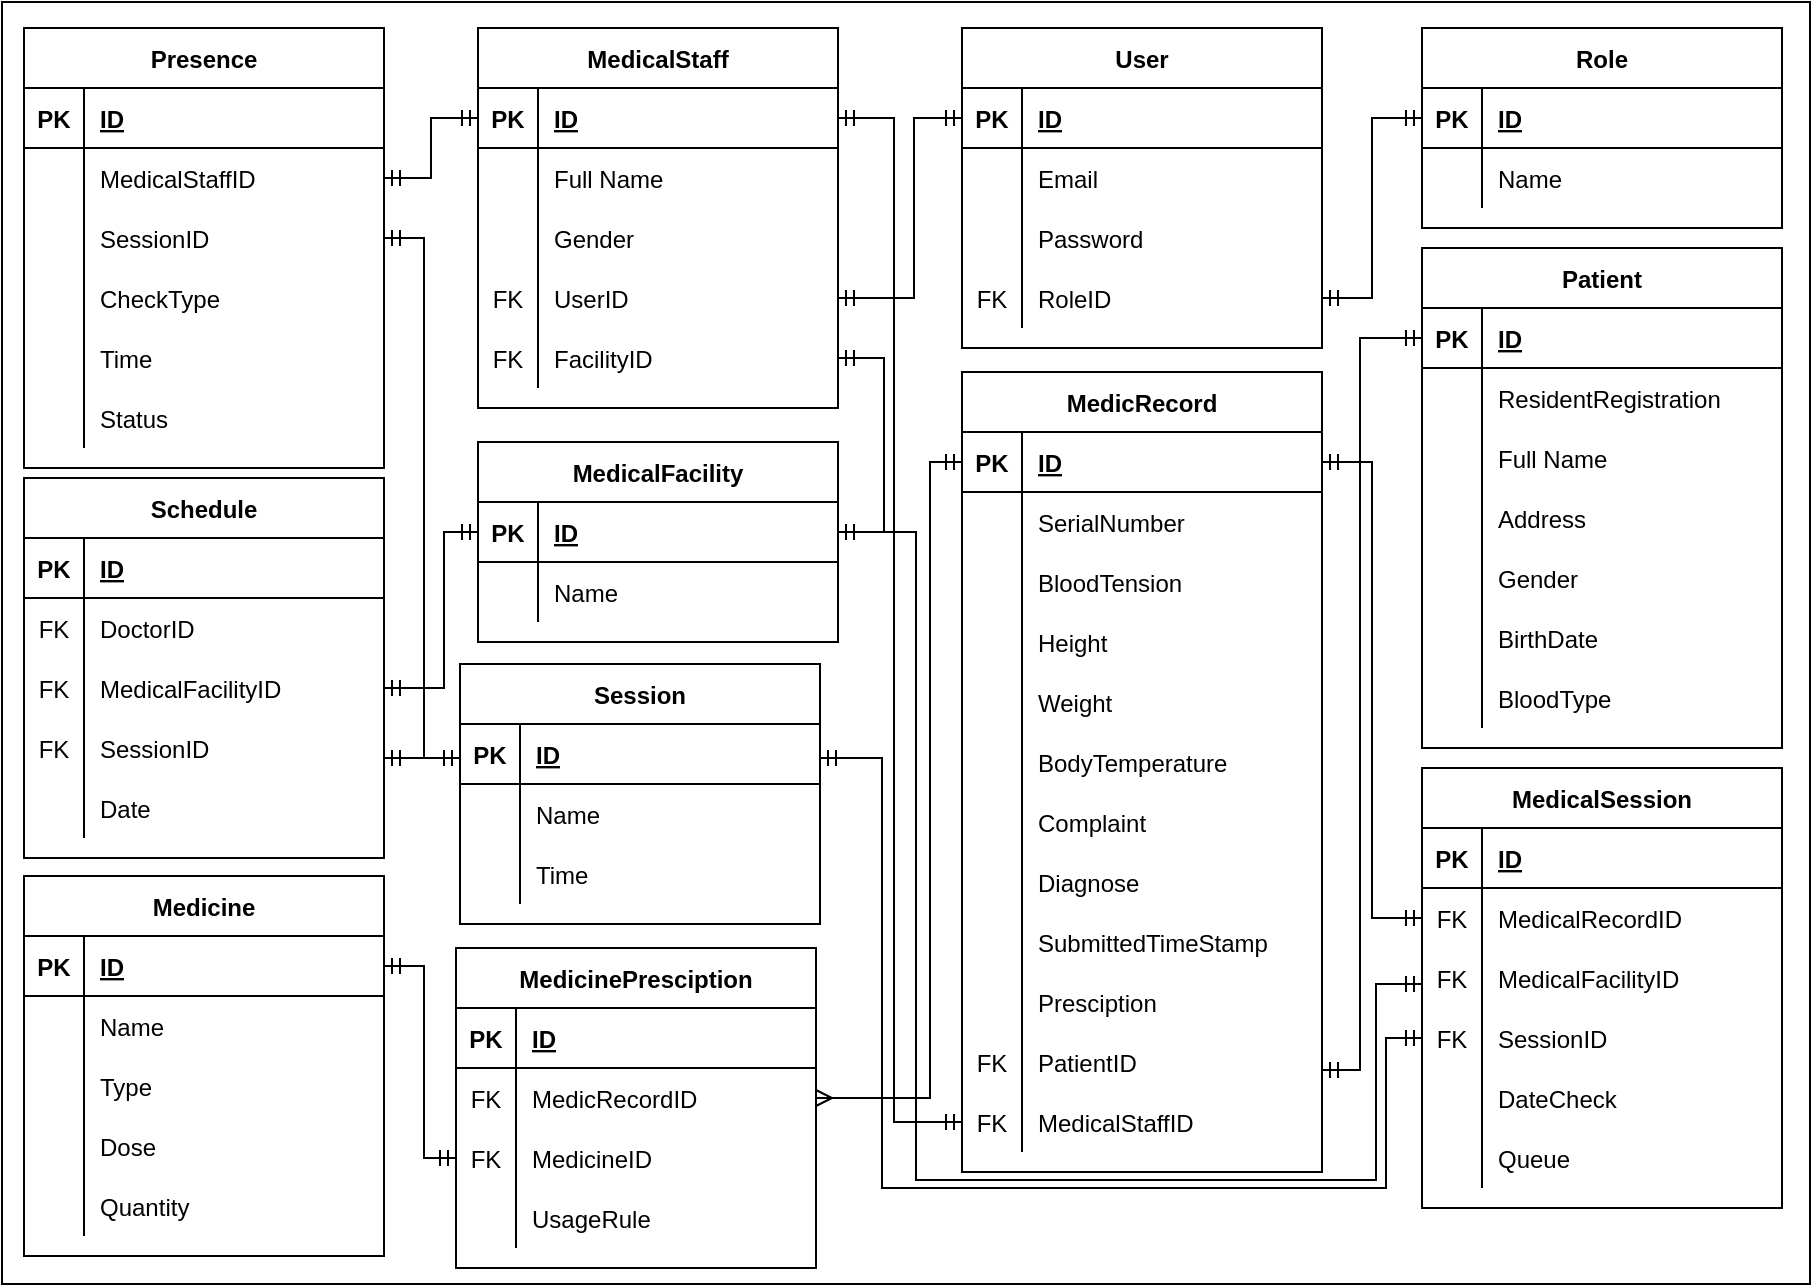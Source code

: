 <mxfile version="17.4.2" type="device"><diagram name="ERD" id="a7904f86-f2b4-8e86-fa97-74104820619b"><mxGraphModel dx="1240" dy="801" grid="1" gridSize="10" guides="1" tooltips="1" connect="1" arrows="1" fold="1" page="1" pageScale="1" pageWidth="1100" pageHeight="850" background="none" math="0" shadow="0"><root><mxCell id="0"/><mxCell id="1" parent="0"/><mxCell id="wAkIFACQ3XaoxEskWx8i-35" value="" style="rounded=0;whiteSpace=wrap;html=1;strokeColor=default;" parent="1" vertex="1"><mxGeometry x="119" y="127" width="904" height="641" as="geometry"/></mxCell><mxCell id="em89SMMhOlHsp-qqUEsi-1" value="User" style="shape=table;startSize=30;container=1;collapsible=1;childLayout=tableLayout;fixedRows=1;rowLines=0;fontStyle=1;align=center;resizeLast=1;" parent="1" vertex="1"><mxGeometry x="599" y="140" width="180" height="160" as="geometry"/></mxCell><mxCell id="em89SMMhOlHsp-qqUEsi-2" value="" style="shape=tableRow;horizontal=0;startSize=0;swimlaneHead=0;swimlaneBody=0;fillColor=none;collapsible=0;dropTarget=0;points=[[0,0.5],[1,0.5]];portConstraint=eastwest;top=0;left=0;right=0;bottom=1;" parent="em89SMMhOlHsp-qqUEsi-1" vertex="1"><mxGeometry y="30" width="180" height="30" as="geometry"/></mxCell><mxCell id="em89SMMhOlHsp-qqUEsi-3" value="PK" style="shape=partialRectangle;connectable=0;fillColor=none;top=0;left=0;bottom=0;right=0;fontStyle=1;overflow=hidden;" parent="em89SMMhOlHsp-qqUEsi-2" vertex="1"><mxGeometry width="30" height="30" as="geometry"><mxRectangle width="30" height="30" as="alternateBounds"/></mxGeometry></mxCell><mxCell id="em89SMMhOlHsp-qqUEsi-4" value="ID" style="shape=partialRectangle;connectable=0;fillColor=none;top=0;left=0;bottom=0;right=0;align=left;spacingLeft=6;fontStyle=5;overflow=hidden;" parent="em89SMMhOlHsp-qqUEsi-2" vertex="1"><mxGeometry x="30" width="150" height="30" as="geometry"><mxRectangle width="150" height="30" as="alternateBounds"/></mxGeometry></mxCell><mxCell id="em89SMMhOlHsp-qqUEsi-5" value="" style="shape=tableRow;horizontal=0;startSize=0;swimlaneHead=0;swimlaneBody=0;fillColor=none;collapsible=0;dropTarget=0;points=[[0,0.5],[1,0.5]];portConstraint=eastwest;top=0;left=0;right=0;bottom=0;" parent="em89SMMhOlHsp-qqUEsi-1" vertex="1"><mxGeometry y="60" width="180" height="30" as="geometry"/></mxCell><mxCell id="em89SMMhOlHsp-qqUEsi-6" value="" style="shape=partialRectangle;connectable=0;fillColor=none;top=0;left=0;bottom=0;right=0;editable=1;overflow=hidden;" parent="em89SMMhOlHsp-qqUEsi-5" vertex="1"><mxGeometry width="30" height="30" as="geometry"><mxRectangle width="30" height="30" as="alternateBounds"/></mxGeometry></mxCell><mxCell id="em89SMMhOlHsp-qqUEsi-7" value="Email" style="shape=partialRectangle;connectable=0;fillColor=none;top=0;left=0;bottom=0;right=0;align=left;spacingLeft=6;overflow=hidden;" parent="em89SMMhOlHsp-qqUEsi-5" vertex="1"><mxGeometry x="30" width="150" height="30" as="geometry"><mxRectangle width="150" height="30" as="alternateBounds"/></mxGeometry></mxCell><mxCell id="em89SMMhOlHsp-qqUEsi-8" value="" style="shape=tableRow;horizontal=0;startSize=0;swimlaneHead=0;swimlaneBody=0;fillColor=none;collapsible=0;dropTarget=0;points=[[0,0.5],[1,0.5]];portConstraint=eastwest;top=0;left=0;right=0;bottom=0;" parent="em89SMMhOlHsp-qqUEsi-1" vertex="1"><mxGeometry y="90" width="180" height="30" as="geometry"/></mxCell><mxCell id="em89SMMhOlHsp-qqUEsi-9" value="" style="shape=partialRectangle;connectable=0;fillColor=none;top=0;left=0;bottom=0;right=0;editable=1;overflow=hidden;" parent="em89SMMhOlHsp-qqUEsi-8" vertex="1"><mxGeometry width="30" height="30" as="geometry"><mxRectangle width="30" height="30" as="alternateBounds"/></mxGeometry></mxCell><mxCell id="em89SMMhOlHsp-qqUEsi-10" value="Password" style="shape=partialRectangle;connectable=0;fillColor=none;top=0;left=0;bottom=0;right=0;align=left;spacingLeft=6;overflow=hidden;" parent="em89SMMhOlHsp-qqUEsi-8" vertex="1"><mxGeometry x="30" width="150" height="30" as="geometry"><mxRectangle width="150" height="30" as="alternateBounds"/></mxGeometry></mxCell><mxCell id="em89SMMhOlHsp-qqUEsi-11" value="" style="shape=tableRow;horizontal=0;startSize=0;swimlaneHead=0;swimlaneBody=0;fillColor=none;collapsible=0;dropTarget=0;points=[[0,0.5],[1,0.5]];portConstraint=eastwest;top=0;left=0;right=0;bottom=0;" parent="em89SMMhOlHsp-qqUEsi-1" vertex="1"><mxGeometry y="120" width="180" height="30" as="geometry"/></mxCell><mxCell id="em89SMMhOlHsp-qqUEsi-12" value="FK" style="shape=partialRectangle;connectable=0;fillColor=none;top=0;left=0;bottom=0;right=0;editable=1;overflow=hidden;" parent="em89SMMhOlHsp-qqUEsi-11" vertex="1"><mxGeometry width="30" height="30" as="geometry"><mxRectangle width="30" height="30" as="alternateBounds"/></mxGeometry></mxCell><mxCell id="em89SMMhOlHsp-qqUEsi-13" value="RoleID" style="shape=partialRectangle;connectable=0;fillColor=none;top=0;left=0;bottom=0;right=0;align=left;spacingLeft=6;overflow=hidden;" parent="em89SMMhOlHsp-qqUEsi-11" vertex="1"><mxGeometry x="30" width="150" height="30" as="geometry"><mxRectangle width="150" height="30" as="alternateBounds"/></mxGeometry></mxCell><mxCell id="em89SMMhOlHsp-qqUEsi-14" value="Role" style="shape=table;startSize=30;container=1;collapsible=1;childLayout=tableLayout;fixedRows=1;rowLines=0;fontStyle=1;align=center;resizeLast=1;" parent="1" vertex="1"><mxGeometry x="829" y="140" width="180" height="100" as="geometry"/></mxCell><mxCell id="em89SMMhOlHsp-qqUEsi-15" value="" style="shape=tableRow;horizontal=0;startSize=0;swimlaneHead=0;swimlaneBody=0;fillColor=none;collapsible=0;dropTarget=0;points=[[0,0.5],[1,0.5]];portConstraint=eastwest;top=0;left=0;right=0;bottom=1;" parent="em89SMMhOlHsp-qqUEsi-14" vertex="1"><mxGeometry y="30" width="180" height="30" as="geometry"/></mxCell><mxCell id="em89SMMhOlHsp-qqUEsi-16" value="PK" style="shape=partialRectangle;connectable=0;fillColor=none;top=0;left=0;bottom=0;right=0;fontStyle=1;overflow=hidden;" parent="em89SMMhOlHsp-qqUEsi-15" vertex="1"><mxGeometry width="30" height="30" as="geometry"><mxRectangle width="30" height="30" as="alternateBounds"/></mxGeometry></mxCell><mxCell id="em89SMMhOlHsp-qqUEsi-17" value="ID" style="shape=partialRectangle;connectable=0;fillColor=none;top=0;left=0;bottom=0;right=0;align=left;spacingLeft=6;fontStyle=5;overflow=hidden;" parent="em89SMMhOlHsp-qqUEsi-15" vertex="1"><mxGeometry x="30" width="150" height="30" as="geometry"><mxRectangle width="150" height="30" as="alternateBounds"/></mxGeometry></mxCell><mxCell id="em89SMMhOlHsp-qqUEsi-18" value="" style="shape=tableRow;horizontal=0;startSize=0;swimlaneHead=0;swimlaneBody=0;fillColor=none;collapsible=0;dropTarget=0;points=[[0,0.5],[1,0.5]];portConstraint=eastwest;top=0;left=0;right=0;bottom=0;" parent="em89SMMhOlHsp-qqUEsi-14" vertex="1"><mxGeometry y="60" width="180" height="30" as="geometry"/></mxCell><mxCell id="em89SMMhOlHsp-qqUEsi-19" value="" style="shape=partialRectangle;connectable=0;fillColor=none;top=0;left=0;bottom=0;right=0;editable=1;overflow=hidden;" parent="em89SMMhOlHsp-qqUEsi-18" vertex="1"><mxGeometry width="30" height="30" as="geometry"><mxRectangle width="30" height="30" as="alternateBounds"/></mxGeometry></mxCell><mxCell id="em89SMMhOlHsp-qqUEsi-20" value="Name" style="shape=partialRectangle;connectable=0;fillColor=none;top=0;left=0;bottom=0;right=0;align=left;spacingLeft=6;overflow=hidden;" parent="em89SMMhOlHsp-qqUEsi-18" vertex="1"><mxGeometry x="30" width="150" height="30" as="geometry"><mxRectangle width="150" height="30" as="alternateBounds"/></mxGeometry></mxCell><mxCell id="em89SMMhOlHsp-qqUEsi-27" style="edgeStyle=orthogonalEdgeStyle;rounded=0;orthogonalLoop=1;jettySize=auto;html=1;endArrow=ERmandOne;endFill=0;startArrow=ERmandOne;startFill=0;" parent="1" source="em89SMMhOlHsp-qqUEsi-11" target="em89SMMhOlHsp-qqUEsi-15" edge="1"><mxGeometry relative="1" as="geometry"/></mxCell><mxCell id="em89SMMhOlHsp-qqUEsi-28" value="Patient" style="shape=table;startSize=30;container=1;collapsible=1;childLayout=tableLayout;fixedRows=1;rowLines=0;fontStyle=1;align=center;resizeLast=1;" parent="1" vertex="1"><mxGeometry x="829" y="250" width="180" height="250" as="geometry"/></mxCell><mxCell id="em89SMMhOlHsp-qqUEsi-29" value="" style="shape=tableRow;horizontal=0;startSize=0;swimlaneHead=0;swimlaneBody=0;fillColor=none;collapsible=0;dropTarget=0;points=[[0,0.5],[1,0.5]];portConstraint=eastwest;top=0;left=0;right=0;bottom=1;" parent="em89SMMhOlHsp-qqUEsi-28" vertex="1"><mxGeometry y="30" width="180" height="30" as="geometry"/></mxCell><mxCell id="em89SMMhOlHsp-qqUEsi-30" value="PK" style="shape=partialRectangle;connectable=0;fillColor=none;top=0;left=0;bottom=0;right=0;fontStyle=1;overflow=hidden;" parent="em89SMMhOlHsp-qqUEsi-29" vertex="1"><mxGeometry width="30" height="30" as="geometry"><mxRectangle width="30" height="30" as="alternateBounds"/></mxGeometry></mxCell><mxCell id="em89SMMhOlHsp-qqUEsi-31" value="ID" style="shape=partialRectangle;connectable=0;fillColor=none;top=0;left=0;bottom=0;right=0;align=left;spacingLeft=6;fontStyle=5;overflow=hidden;" parent="em89SMMhOlHsp-qqUEsi-29" vertex="1"><mxGeometry x="30" width="150" height="30" as="geometry"><mxRectangle width="150" height="30" as="alternateBounds"/></mxGeometry></mxCell><mxCell id="AoM5mgEmvnNbupxrzY1i-18" value="" style="shape=tableRow;horizontal=0;startSize=0;swimlaneHead=0;swimlaneBody=0;fillColor=none;collapsible=0;dropTarget=0;points=[[0,0.5],[1,0.5]];portConstraint=eastwest;top=0;left=0;right=0;bottom=0;" parent="em89SMMhOlHsp-qqUEsi-28" vertex="1"><mxGeometry y="60" width="180" height="30" as="geometry"/></mxCell><mxCell id="AoM5mgEmvnNbupxrzY1i-19" value="" style="shape=partialRectangle;connectable=0;fillColor=none;top=0;left=0;bottom=0;right=0;editable=1;overflow=hidden;" parent="AoM5mgEmvnNbupxrzY1i-18" vertex="1"><mxGeometry width="30" height="30" as="geometry"><mxRectangle width="30" height="30" as="alternateBounds"/></mxGeometry></mxCell><mxCell id="AoM5mgEmvnNbupxrzY1i-20" value="ResidentRegistration" style="shape=partialRectangle;connectable=0;fillColor=none;top=0;left=0;bottom=0;right=0;align=left;spacingLeft=6;overflow=hidden;" parent="AoM5mgEmvnNbupxrzY1i-18" vertex="1"><mxGeometry x="30" width="150" height="30" as="geometry"><mxRectangle width="150" height="30" as="alternateBounds"/></mxGeometry></mxCell><mxCell id="em89SMMhOlHsp-qqUEsi-32" value="" style="shape=tableRow;horizontal=0;startSize=0;swimlaneHead=0;swimlaneBody=0;fillColor=none;collapsible=0;dropTarget=0;points=[[0,0.5],[1,0.5]];portConstraint=eastwest;top=0;left=0;right=0;bottom=0;" parent="em89SMMhOlHsp-qqUEsi-28" vertex="1"><mxGeometry y="90" width="180" height="30" as="geometry"/></mxCell><mxCell id="em89SMMhOlHsp-qqUEsi-33" value="" style="shape=partialRectangle;connectable=0;fillColor=none;top=0;left=0;bottom=0;right=0;editable=1;overflow=hidden;" parent="em89SMMhOlHsp-qqUEsi-32" vertex="1"><mxGeometry width="30" height="30" as="geometry"><mxRectangle width="30" height="30" as="alternateBounds"/></mxGeometry></mxCell><mxCell id="em89SMMhOlHsp-qqUEsi-34" value="Full Name" style="shape=partialRectangle;connectable=0;fillColor=none;top=0;left=0;bottom=0;right=0;align=left;spacingLeft=6;overflow=hidden;" parent="em89SMMhOlHsp-qqUEsi-32" vertex="1"><mxGeometry x="30" width="150" height="30" as="geometry"><mxRectangle width="150" height="30" as="alternateBounds"/></mxGeometry></mxCell><mxCell id="AoM5mgEmvnNbupxrzY1i-12" value="" style="shape=tableRow;horizontal=0;startSize=0;swimlaneHead=0;swimlaneBody=0;fillColor=none;collapsible=0;dropTarget=0;points=[[0,0.5],[1,0.5]];portConstraint=eastwest;top=0;left=0;right=0;bottom=0;" parent="em89SMMhOlHsp-qqUEsi-28" vertex="1"><mxGeometry y="120" width="180" height="30" as="geometry"/></mxCell><mxCell id="AoM5mgEmvnNbupxrzY1i-13" value="" style="shape=partialRectangle;connectable=0;fillColor=none;top=0;left=0;bottom=0;right=0;editable=1;overflow=hidden;" parent="AoM5mgEmvnNbupxrzY1i-12" vertex="1"><mxGeometry width="30" height="30" as="geometry"><mxRectangle width="30" height="30" as="alternateBounds"/></mxGeometry></mxCell><mxCell id="AoM5mgEmvnNbupxrzY1i-14" value="Address" style="shape=partialRectangle;connectable=0;fillColor=none;top=0;left=0;bottom=0;right=0;align=left;spacingLeft=6;overflow=hidden;" parent="AoM5mgEmvnNbupxrzY1i-12" vertex="1"><mxGeometry x="30" width="150" height="30" as="geometry"><mxRectangle width="150" height="30" as="alternateBounds"/></mxGeometry></mxCell><mxCell id="AoM5mgEmvnNbupxrzY1i-15" value="" style="shape=tableRow;horizontal=0;startSize=0;swimlaneHead=0;swimlaneBody=0;fillColor=none;collapsible=0;dropTarget=0;points=[[0,0.5],[1,0.5]];portConstraint=eastwest;top=0;left=0;right=0;bottom=0;" parent="em89SMMhOlHsp-qqUEsi-28" vertex="1"><mxGeometry y="150" width="180" height="30" as="geometry"/></mxCell><mxCell id="AoM5mgEmvnNbupxrzY1i-16" value="" style="shape=partialRectangle;connectable=0;fillColor=none;top=0;left=0;bottom=0;right=0;editable=1;overflow=hidden;" parent="AoM5mgEmvnNbupxrzY1i-15" vertex="1"><mxGeometry width="30" height="30" as="geometry"><mxRectangle width="30" height="30" as="alternateBounds"/></mxGeometry></mxCell><mxCell id="AoM5mgEmvnNbupxrzY1i-17" value="Gender" style="shape=partialRectangle;connectable=0;fillColor=none;top=0;left=0;bottom=0;right=0;align=left;spacingLeft=6;overflow=hidden;" parent="AoM5mgEmvnNbupxrzY1i-15" vertex="1"><mxGeometry x="30" width="150" height="30" as="geometry"><mxRectangle width="150" height="30" as="alternateBounds"/></mxGeometry></mxCell><mxCell id="AoM5mgEmvnNbupxrzY1i-50" value="" style="shape=tableRow;horizontal=0;startSize=0;swimlaneHead=0;swimlaneBody=0;fillColor=none;collapsible=0;dropTarget=0;points=[[0,0.5],[1,0.5]];portConstraint=eastwest;top=0;left=0;right=0;bottom=0;" parent="em89SMMhOlHsp-qqUEsi-28" vertex="1"><mxGeometry y="180" width="180" height="30" as="geometry"/></mxCell><mxCell id="AoM5mgEmvnNbupxrzY1i-51" value="" style="shape=partialRectangle;connectable=0;fillColor=none;top=0;left=0;bottom=0;right=0;editable=1;overflow=hidden;" parent="AoM5mgEmvnNbupxrzY1i-50" vertex="1"><mxGeometry width="30" height="30" as="geometry"><mxRectangle width="30" height="30" as="alternateBounds"/></mxGeometry></mxCell><mxCell id="AoM5mgEmvnNbupxrzY1i-52" value="BirthDate" style="shape=partialRectangle;connectable=0;fillColor=none;top=0;left=0;bottom=0;right=0;align=left;spacingLeft=6;overflow=hidden;" parent="AoM5mgEmvnNbupxrzY1i-50" vertex="1"><mxGeometry x="30" width="150" height="30" as="geometry"><mxRectangle width="150" height="30" as="alternateBounds"/></mxGeometry></mxCell><mxCell id="5lp5-vFmhCT0QWbhs8xt-4" value="" style="shape=tableRow;horizontal=0;startSize=0;swimlaneHead=0;swimlaneBody=0;fillColor=none;collapsible=0;dropTarget=0;points=[[0,0.5],[1,0.5]];portConstraint=eastwest;top=0;left=0;right=0;bottom=0;" parent="em89SMMhOlHsp-qqUEsi-28" vertex="1"><mxGeometry y="210" width="180" height="30" as="geometry"/></mxCell><mxCell id="5lp5-vFmhCT0QWbhs8xt-5" value="" style="shape=partialRectangle;connectable=0;fillColor=none;top=0;left=0;bottom=0;right=0;editable=1;overflow=hidden;" parent="5lp5-vFmhCT0QWbhs8xt-4" vertex="1"><mxGeometry width="30" height="30" as="geometry"><mxRectangle width="30" height="30" as="alternateBounds"/></mxGeometry></mxCell><mxCell id="5lp5-vFmhCT0QWbhs8xt-6" value="BloodType" style="shape=partialRectangle;connectable=0;fillColor=none;top=0;left=0;bottom=0;right=0;align=left;spacingLeft=6;overflow=hidden;" parent="5lp5-vFmhCT0QWbhs8xt-4" vertex="1"><mxGeometry x="30" width="150" height="30" as="geometry"><mxRectangle width="150" height="30" as="alternateBounds"/></mxGeometry></mxCell><mxCell id="AoM5mgEmvnNbupxrzY1i-1" value="MedicalStaff" style="shape=table;startSize=30;container=1;collapsible=1;childLayout=tableLayout;fixedRows=1;rowLines=0;fontStyle=1;align=center;resizeLast=1;" parent="1" vertex="1"><mxGeometry x="357" y="140" width="180" height="190" as="geometry"/></mxCell><mxCell id="AoM5mgEmvnNbupxrzY1i-2" value="" style="shape=tableRow;horizontal=0;startSize=0;swimlaneHead=0;swimlaneBody=0;fillColor=none;collapsible=0;dropTarget=0;points=[[0,0.5],[1,0.5]];portConstraint=eastwest;top=0;left=0;right=0;bottom=1;" parent="AoM5mgEmvnNbupxrzY1i-1" vertex="1"><mxGeometry y="30" width="180" height="30" as="geometry"/></mxCell><mxCell id="AoM5mgEmvnNbupxrzY1i-3" value="PK" style="shape=partialRectangle;connectable=0;fillColor=none;top=0;left=0;bottom=0;right=0;fontStyle=1;overflow=hidden;" parent="AoM5mgEmvnNbupxrzY1i-2" vertex="1"><mxGeometry width="30" height="30" as="geometry"><mxRectangle width="30" height="30" as="alternateBounds"/></mxGeometry></mxCell><mxCell id="AoM5mgEmvnNbupxrzY1i-4" value="ID" style="shape=partialRectangle;connectable=0;fillColor=none;top=0;left=0;bottom=0;right=0;align=left;spacingLeft=6;fontStyle=5;overflow=hidden;" parent="AoM5mgEmvnNbupxrzY1i-2" vertex="1"><mxGeometry x="30" width="150" height="30" as="geometry"><mxRectangle width="150" height="30" as="alternateBounds"/></mxGeometry></mxCell><mxCell id="AoM5mgEmvnNbupxrzY1i-5" value="" style="shape=tableRow;horizontal=0;startSize=0;swimlaneHead=0;swimlaneBody=0;fillColor=none;collapsible=0;dropTarget=0;points=[[0,0.5],[1,0.5]];portConstraint=eastwest;top=0;left=0;right=0;bottom=0;" parent="AoM5mgEmvnNbupxrzY1i-1" vertex="1"><mxGeometry y="60" width="180" height="30" as="geometry"/></mxCell><mxCell id="AoM5mgEmvnNbupxrzY1i-6" value="" style="shape=partialRectangle;connectable=0;fillColor=none;top=0;left=0;bottom=0;right=0;editable=1;overflow=hidden;" parent="AoM5mgEmvnNbupxrzY1i-5" vertex="1"><mxGeometry width="30" height="30" as="geometry"><mxRectangle width="30" height="30" as="alternateBounds"/></mxGeometry></mxCell><mxCell id="AoM5mgEmvnNbupxrzY1i-7" value="Full Name" style="shape=partialRectangle;connectable=0;fillColor=none;top=0;left=0;bottom=0;right=0;align=left;spacingLeft=6;overflow=hidden;" parent="AoM5mgEmvnNbupxrzY1i-5" vertex="1"><mxGeometry x="30" width="150" height="30" as="geometry"><mxRectangle width="150" height="30" as="alternateBounds"/></mxGeometry></mxCell><mxCell id="Mf4dfdWwl0nJi6a4seRK-26" value="" style="shape=tableRow;horizontal=0;startSize=0;swimlaneHead=0;swimlaneBody=0;fillColor=none;collapsible=0;dropTarget=0;points=[[0,0.5],[1,0.5]];portConstraint=eastwest;top=0;left=0;right=0;bottom=0;" parent="AoM5mgEmvnNbupxrzY1i-1" vertex="1"><mxGeometry y="90" width="180" height="30" as="geometry"/></mxCell><mxCell id="Mf4dfdWwl0nJi6a4seRK-27" value="" style="shape=partialRectangle;connectable=0;fillColor=none;top=0;left=0;bottom=0;right=0;editable=1;overflow=hidden;" parent="Mf4dfdWwl0nJi6a4seRK-26" vertex="1"><mxGeometry width="30" height="30" as="geometry"><mxRectangle width="30" height="30" as="alternateBounds"/></mxGeometry></mxCell><mxCell id="Mf4dfdWwl0nJi6a4seRK-28" value="Gender" style="shape=partialRectangle;connectable=0;fillColor=none;top=0;left=0;bottom=0;right=0;align=left;spacingLeft=6;overflow=hidden;" parent="Mf4dfdWwl0nJi6a4seRK-26" vertex="1"><mxGeometry x="30" width="150" height="30" as="geometry"><mxRectangle width="150" height="30" as="alternateBounds"/></mxGeometry></mxCell><mxCell id="AoM5mgEmvnNbupxrzY1i-8" value="" style="shape=tableRow;horizontal=0;startSize=0;swimlaneHead=0;swimlaneBody=0;fillColor=none;collapsible=0;dropTarget=0;points=[[0,0.5],[1,0.5]];portConstraint=eastwest;top=0;left=0;right=0;bottom=0;" parent="AoM5mgEmvnNbupxrzY1i-1" vertex="1"><mxGeometry y="120" width="180" height="30" as="geometry"/></mxCell><mxCell id="AoM5mgEmvnNbupxrzY1i-9" value="FK" style="shape=partialRectangle;connectable=0;fillColor=none;top=0;left=0;bottom=0;right=0;editable=1;overflow=hidden;" parent="AoM5mgEmvnNbupxrzY1i-8" vertex="1"><mxGeometry width="30" height="30" as="geometry"><mxRectangle width="30" height="30" as="alternateBounds"/></mxGeometry></mxCell><mxCell id="AoM5mgEmvnNbupxrzY1i-10" value="UserID" style="shape=partialRectangle;connectable=0;fillColor=none;top=0;left=0;bottom=0;right=0;align=left;spacingLeft=6;overflow=hidden;" parent="AoM5mgEmvnNbupxrzY1i-8" vertex="1"><mxGeometry x="30" width="150" height="30" as="geometry"><mxRectangle width="150" height="30" as="alternateBounds"/></mxGeometry></mxCell><mxCell id="gugYdkKp-G66kNbRrYbK-61" value="" style="shape=tableRow;horizontal=0;startSize=0;swimlaneHead=0;swimlaneBody=0;fillColor=none;collapsible=0;dropTarget=0;points=[[0,0.5],[1,0.5]];portConstraint=eastwest;top=0;left=0;right=0;bottom=0;" parent="AoM5mgEmvnNbupxrzY1i-1" vertex="1"><mxGeometry y="150" width="180" height="30" as="geometry"/></mxCell><mxCell id="gugYdkKp-G66kNbRrYbK-62" value="FK" style="shape=partialRectangle;connectable=0;fillColor=none;top=0;left=0;bottom=0;right=0;editable=1;overflow=hidden;" parent="gugYdkKp-G66kNbRrYbK-61" vertex="1"><mxGeometry width="30" height="30" as="geometry"><mxRectangle width="30" height="30" as="alternateBounds"/></mxGeometry></mxCell><mxCell id="gugYdkKp-G66kNbRrYbK-63" value="FacilityID" style="shape=partialRectangle;connectable=0;fillColor=none;top=0;left=0;bottom=0;right=0;align=left;spacingLeft=6;overflow=hidden;" parent="gugYdkKp-G66kNbRrYbK-61" vertex="1"><mxGeometry x="30" width="150" height="30" as="geometry"><mxRectangle width="150" height="30" as="alternateBounds"/></mxGeometry></mxCell><mxCell id="AoM5mgEmvnNbupxrzY1i-24" value="MedicRecord" style="shape=table;startSize=30;container=1;collapsible=1;childLayout=tableLayout;fixedRows=1;rowLines=0;fontStyle=1;align=center;resizeLast=1;" parent="1" vertex="1"><mxGeometry x="599" y="312" width="180" height="400" as="geometry"/></mxCell><mxCell id="AoM5mgEmvnNbupxrzY1i-25" value="" style="shape=tableRow;horizontal=0;startSize=0;swimlaneHead=0;swimlaneBody=0;fillColor=none;collapsible=0;dropTarget=0;points=[[0,0.5],[1,0.5]];portConstraint=eastwest;top=0;left=0;right=0;bottom=1;" parent="AoM5mgEmvnNbupxrzY1i-24" vertex="1"><mxGeometry y="30" width="180" height="30" as="geometry"/></mxCell><mxCell id="AoM5mgEmvnNbupxrzY1i-26" value="PK" style="shape=partialRectangle;connectable=0;fillColor=none;top=0;left=0;bottom=0;right=0;fontStyle=1;overflow=hidden;" parent="AoM5mgEmvnNbupxrzY1i-25" vertex="1"><mxGeometry width="30" height="30" as="geometry"><mxRectangle width="30" height="30" as="alternateBounds"/></mxGeometry></mxCell><mxCell id="AoM5mgEmvnNbupxrzY1i-27" value="ID" style="shape=partialRectangle;connectable=0;fillColor=none;top=0;left=0;bottom=0;right=0;align=left;spacingLeft=6;fontStyle=5;overflow=hidden;" parent="AoM5mgEmvnNbupxrzY1i-25" vertex="1"><mxGeometry x="30" width="150" height="30" as="geometry"><mxRectangle width="150" height="30" as="alternateBounds"/></mxGeometry></mxCell><mxCell id="AoM5mgEmvnNbupxrzY1i-31" value="" style="shape=tableRow;horizontal=0;startSize=0;swimlaneHead=0;swimlaneBody=0;fillColor=none;collapsible=0;dropTarget=0;points=[[0,0.5],[1,0.5]];portConstraint=eastwest;top=0;left=0;right=0;bottom=0;" parent="AoM5mgEmvnNbupxrzY1i-24" vertex="1"><mxGeometry y="60" width="180" height="30" as="geometry"/></mxCell><mxCell id="AoM5mgEmvnNbupxrzY1i-32" value="" style="shape=partialRectangle;connectable=0;fillColor=none;top=0;left=0;bottom=0;right=0;editable=1;overflow=hidden;" parent="AoM5mgEmvnNbupxrzY1i-31" vertex="1"><mxGeometry width="30" height="30" as="geometry"><mxRectangle width="30" height="30" as="alternateBounds"/></mxGeometry></mxCell><mxCell id="AoM5mgEmvnNbupxrzY1i-33" value="SerialNumber" style="shape=partialRectangle;connectable=0;fillColor=none;top=0;left=0;bottom=0;right=0;align=left;spacingLeft=6;overflow=hidden;" parent="AoM5mgEmvnNbupxrzY1i-31" vertex="1"><mxGeometry x="30" width="150" height="30" as="geometry"><mxRectangle width="150" height="30" as="alternateBounds"/></mxGeometry></mxCell><mxCell id="AoM5mgEmvnNbupxrzY1i-28" value="" style="shape=tableRow;horizontal=0;startSize=0;swimlaneHead=0;swimlaneBody=0;fillColor=none;collapsible=0;dropTarget=0;points=[[0,0.5],[1,0.5]];portConstraint=eastwest;top=0;left=0;right=0;bottom=0;" parent="AoM5mgEmvnNbupxrzY1i-24" vertex="1"><mxGeometry y="90" width="180" height="30" as="geometry"/></mxCell><mxCell id="AoM5mgEmvnNbupxrzY1i-29" value="" style="shape=partialRectangle;connectable=0;fillColor=none;top=0;left=0;bottom=0;right=0;editable=1;overflow=hidden;" parent="AoM5mgEmvnNbupxrzY1i-28" vertex="1"><mxGeometry width="30" height="30" as="geometry"><mxRectangle width="30" height="30" as="alternateBounds"/></mxGeometry></mxCell><mxCell id="AoM5mgEmvnNbupxrzY1i-30" value="BloodTension" style="shape=partialRectangle;connectable=0;fillColor=none;top=0;left=0;bottom=0;right=0;align=left;spacingLeft=6;overflow=hidden;" parent="AoM5mgEmvnNbupxrzY1i-28" vertex="1"><mxGeometry x="30" width="150" height="30" as="geometry"><mxRectangle width="150" height="30" as="alternateBounds"/></mxGeometry></mxCell><mxCell id="wPxnwnHaEFLSX21-LKf8-4" value="" style="shape=tableRow;horizontal=0;startSize=0;swimlaneHead=0;swimlaneBody=0;fillColor=none;collapsible=0;dropTarget=0;points=[[0,0.5],[1,0.5]];portConstraint=eastwest;top=0;left=0;right=0;bottom=0;" parent="AoM5mgEmvnNbupxrzY1i-24" vertex="1"><mxGeometry y="120" width="180" height="30" as="geometry"/></mxCell><mxCell id="wPxnwnHaEFLSX21-LKf8-5" value="" style="shape=partialRectangle;connectable=0;fillColor=none;top=0;left=0;bottom=0;right=0;editable=1;overflow=hidden;" parent="wPxnwnHaEFLSX21-LKf8-4" vertex="1"><mxGeometry width="30" height="30" as="geometry"><mxRectangle width="30" height="30" as="alternateBounds"/></mxGeometry></mxCell><mxCell id="wPxnwnHaEFLSX21-LKf8-6" value="Height" style="shape=partialRectangle;connectable=0;fillColor=none;top=0;left=0;bottom=0;right=0;align=left;spacingLeft=6;overflow=hidden;" parent="wPxnwnHaEFLSX21-LKf8-4" vertex="1"><mxGeometry x="30" width="150" height="30" as="geometry"><mxRectangle width="150" height="30" as="alternateBounds"/></mxGeometry></mxCell><mxCell id="wPxnwnHaEFLSX21-LKf8-7" value="" style="shape=tableRow;horizontal=0;startSize=0;swimlaneHead=0;swimlaneBody=0;fillColor=none;collapsible=0;dropTarget=0;points=[[0,0.5],[1,0.5]];portConstraint=eastwest;top=0;left=0;right=0;bottom=0;" parent="AoM5mgEmvnNbupxrzY1i-24" vertex="1"><mxGeometry y="150" width="180" height="30" as="geometry"/></mxCell><mxCell id="wPxnwnHaEFLSX21-LKf8-8" value="" style="shape=partialRectangle;connectable=0;fillColor=none;top=0;left=0;bottom=0;right=0;editable=1;overflow=hidden;" parent="wPxnwnHaEFLSX21-LKf8-7" vertex="1"><mxGeometry width="30" height="30" as="geometry"><mxRectangle width="30" height="30" as="alternateBounds"/></mxGeometry></mxCell><mxCell id="wPxnwnHaEFLSX21-LKf8-9" value="Weight" style="shape=partialRectangle;connectable=0;fillColor=none;top=0;left=0;bottom=0;right=0;align=left;spacingLeft=6;overflow=hidden;" parent="wPxnwnHaEFLSX21-LKf8-7" vertex="1"><mxGeometry x="30" width="150" height="30" as="geometry"><mxRectangle width="150" height="30" as="alternateBounds"/></mxGeometry></mxCell><mxCell id="wPxnwnHaEFLSX21-LKf8-1" value="" style="shape=tableRow;horizontal=0;startSize=0;swimlaneHead=0;swimlaneBody=0;fillColor=none;collapsible=0;dropTarget=0;points=[[0,0.5],[1,0.5]];portConstraint=eastwest;top=0;left=0;right=0;bottom=0;" parent="AoM5mgEmvnNbupxrzY1i-24" vertex="1"><mxGeometry y="180" width="180" height="30" as="geometry"/></mxCell><mxCell id="wPxnwnHaEFLSX21-LKf8-2" value="" style="shape=partialRectangle;connectable=0;fillColor=none;top=0;left=0;bottom=0;right=0;editable=1;overflow=hidden;" parent="wPxnwnHaEFLSX21-LKf8-1" vertex="1"><mxGeometry width="30" height="30" as="geometry"><mxRectangle width="30" height="30" as="alternateBounds"/></mxGeometry></mxCell><mxCell id="wPxnwnHaEFLSX21-LKf8-3" value="BodyTemperature" style="shape=partialRectangle;connectable=0;fillColor=none;top=0;left=0;bottom=0;right=0;align=left;spacingLeft=6;overflow=hidden;" parent="wPxnwnHaEFLSX21-LKf8-1" vertex="1"><mxGeometry x="30" width="150" height="30" as="geometry"><mxRectangle width="150" height="30" as="alternateBounds"/></mxGeometry></mxCell><mxCell id="OJYcYHND5VYzntop14W7-6" value="" style="shape=tableRow;horizontal=0;startSize=0;swimlaneHead=0;swimlaneBody=0;fillColor=none;collapsible=0;dropTarget=0;points=[[0,0.5],[1,0.5]];portConstraint=eastwest;top=0;left=0;right=0;bottom=0;" parent="AoM5mgEmvnNbupxrzY1i-24" vertex="1"><mxGeometry y="210" width="180" height="30" as="geometry"/></mxCell><mxCell id="OJYcYHND5VYzntop14W7-7" value="" style="shape=partialRectangle;connectable=0;fillColor=none;top=0;left=0;bottom=0;right=0;editable=1;overflow=hidden;" parent="OJYcYHND5VYzntop14W7-6" vertex="1"><mxGeometry width="30" height="30" as="geometry"><mxRectangle width="30" height="30" as="alternateBounds"/></mxGeometry></mxCell><mxCell id="OJYcYHND5VYzntop14W7-8" value="Complaint" style="shape=partialRectangle;connectable=0;fillColor=none;top=0;left=0;bottom=0;right=0;align=left;spacingLeft=6;overflow=hidden;" parent="OJYcYHND5VYzntop14W7-6" vertex="1"><mxGeometry x="30" width="150" height="30" as="geometry"><mxRectangle width="150" height="30" as="alternateBounds"/></mxGeometry></mxCell><mxCell id="AoM5mgEmvnNbupxrzY1i-34" value="" style="shape=tableRow;horizontal=0;startSize=0;swimlaneHead=0;swimlaneBody=0;fillColor=none;collapsible=0;dropTarget=0;points=[[0,0.5],[1,0.5]];portConstraint=eastwest;top=0;left=0;right=0;bottom=0;" parent="AoM5mgEmvnNbupxrzY1i-24" vertex="1"><mxGeometry y="240" width="180" height="30" as="geometry"/></mxCell><mxCell id="AoM5mgEmvnNbupxrzY1i-35" value="" style="shape=partialRectangle;connectable=0;fillColor=none;top=0;left=0;bottom=0;right=0;editable=1;overflow=hidden;" parent="AoM5mgEmvnNbupxrzY1i-34" vertex="1"><mxGeometry width="30" height="30" as="geometry"><mxRectangle width="30" height="30" as="alternateBounds"/></mxGeometry></mxCell><mxCell id="AoM5mgEmvnNbupxrzY1i-36" value="Diagnose" style="shape=partialRectangle;connectable=0;fillColor=none;top=0;left=0;bottom=0;right=0;align=left;spacingLeft=6;overflow=hidden;" parent="AoM5mgEmvnNbupxrzY1i-34" vertex="1"><mxGeometry x="30" width="150" height="30" as="geometry"><mxRectangle width="150" height="30" as="alternateBounds"/></mxGeometry></mxCell><mxCell id="aHzIs3tGA8VW3yNpL06X-1" value="" style="shape=tableRow;horizontal=0;startSize=0;swimlaneHead=0;swimlaneBody=0;fillColor=none;collapsible=0;dropTarget=0;points=[[0,0.5],[1,0.5]];portConstraint=eastwest;top=0;left=0;right=0;bottom=0;" parent="AoM5mgEmvnNbupxrzY1i-24" vertex="1"><mxGeometry y="270" width="180" height="30" as="geometry"/></mxCell><mxCell id="aHzIs3tGA8VW3yNpL06X-2" value="" style="shape=partialRectangle;connectable=0;fillColor=none;top=0;left=0;bottom=0;right=0;editable=1;overflow=hidden;" parent="aHzIs3tGA8VW3yNpL06X-1" vertex="1"><mxGeometry width="30" height="30" as="geometry"><mxRectangle width="30" height="30" as="alternateBounds"/></mxGeometry></mxCell><mxCell id="aHzIs3tGA8VW3yNpL06X-3" value="SubmittedTimeStamp" style="shape=partialRectangle;connectable=0;fillColor=none;top=0;left=0;bottom=0;right=0;align=left;spacingLeft=6;overflow=hidden;" parent="aHzIs3tGA8VW3yNpL06X-1" vertex="1"><mxGeometry x="30" width="150" height="30" as="geometry"><mxRectangle width="150" height="30" as="alternateBounds"/></mxGeometry></mxCell><mxCell id="T9vxHM-yLg0uX9IaT1_c-1" value="" style="shape=tableRow;horizontal=0;startSize=0;swimlaneHead=0;swimlaneBody=0;fillColor=none;collapsible=0;dropTarget=0;points=[[0,0.5],[1,0.5]];portConstraint=eastwest;top=0;left=0;right=0;bottom=0;" parent="AoM5mgEmvnNbupxrzY1i-24" vertex="1"><mxGeometry y="300" width="180" height="30" as="geometry"/></mxCell><mxCell id="T9vxHM-yLg0uX9IaT1_c-2" value="" style="shape=partialRectangle;connectable=0;fillColor=none;top=0;left=0;bottom=0;right=0;editable=1;overflow=hidden;" parent="T9vxHM-yLg0uX9IaT1_c-1" vertex="1"><mxGeometry width="30" height="30" as="geometry"><mxRectangle width="30" height="30" as="alternateBounds"/></mxGeometry></mxCell><mxCell id="T9vxHM-yLg0uX9IaT1_c-3" value="Presciption" style="shape=partialRectangle;connectable=0;fillColor=none;top=0;left=0;bottom=0;right=0;align=left;spacingLeft=6;overflow=hidden;" parent="T9vxHM-yLg0uX9IaT1_c-1" vertex="1"><mxGeometry x="30" width="150" height="30" as="geometry"><mxRectangle width="150" height="30" as="alternateBounds"/></mxGeometry></mxCell><mxCell id="AoM5mgEmvnNbupxrzY1i-46" value="" style="shape=tableRow;horizontal=0;startSize=0;swimlaneHead=0;swimlaneBody=0;fillColor=none;collapsible=0;dropTarget=0;points=[[0,0.5],[1,0.5]];portConstraint=eastwest;top=0;left=0;right=0;bottom=0;" parent="AoM5mgEmvnNbupxrzY1i-24" vertex="1"><mxGeometry y="330" width="180" height="30" as="geometry"/></mxCell><mxCell id="AoM5mgEmvnNbupxrzY1i-47" value="FK" style="shape=partialRectangle;connectable=0;fillColor=none;top=0;left=0;bottom=0;right=0;editable=1;overflow=hidden;" parent="AoM5mgEmvnNbupxrzY1i-46" vertex="1"><mxGeometry width="30" height="30" as="geometry"><mxRectangle width="30" height="30" as="alternateBounds"/></mxGeometry></mxCell><mxCell id="AoM5mgEmvnNbupxrzY1i-48" value="PatientID" style="shape=partialRectangle;connectable=0;fillColor=none;top=0;left=0;bottom=0;right=0;align=left;spacingLeft=6;overflow=hidden;" parent="AoM5mgEmvnNbupxrzY1i-46" vertex="1"><mxGeometry x="30" width="150" height="30" as="geometry"><mxRectangle width="150" height="30" as="alternateBounds"/></mxGeometry></mxCell><mxCell id="AoM5mgEmvnNbupxrzY1i-59" value="" style="shape=tableRow;horizontal=0;startSize=0;swimlaneHead=0;swimlaneBody=0;fillColor=none;collapsible=0;dropTarget=0;points=[[0,0.5],[1,0.5]];portConstraint=eastwest;top=0;left=0;right=0;bottom=0;" parent="AoM5mgEmvnNbupxrzY1i-24" vertex="1"><mxGeometry y="360" width="180" height="30" as="geometry"/></mxCell><mxCell id="AoM5mgEmvnNbupxrzY1i-60" value="FK" style="shape=partialRectangle;connectable=0;fillColor=none;top=0;left=0;bottom=0;right=0;editable=1;overflow=hidden;" parent="AoM5mgEmvnNbupxrzY1i-59" vertex="1"><mxGeometry width="30" height="30" as="geometry"><mxRectangle width="30" height="30" as="alternateBounds"/></mxGeometry></mxCell><mxCell id="AoM5mgEmvnNbupxrzY1i-61" value="MedicalStaffID" style="shape=partialRectangle;connectable=0;fillColor=none;top=0;left=0;bottom=0;right=0;align=left;spacingLeft=6;overflow=hidden;" parent="AoM5mgEmvnNbupxrzY1i-59" vertex="1"><mxGeometry x="30" width="150" height="30" as="geometry"><mxRectangle width="150" height="30" as="alternateBounds"/></mxGeometry></mxCell><mxCell id="gugYdkKp-G66kNbRrYbK-60" style="edgeStyle=orthogonalEdgeStyle;rounded=0;orthogonalLoop=1;jettySize=auto;html=1;startArrow=ERmandOne;startFill=0;endArrow=ERmandOne;endFill=0;" parent="1" source="AoM5mgEmvnNbupxrzY1i-8" target="em89SMMhOlHsp-qqUEsi-2" edge="1"><mxGeometry relative="1" as="geometry"><Array as="points"><mxPoint x="575" y="275"/><mxPoint x="575" y="185"/></Array></mxGeometry></mxCell><mxCell id="gugYdkKp-G66kNbRrYbK-64" value="MedicalFacility" style="shape=table;startSize=30;container=1;collapsible=1;childLayout=tableLayout;fixedRows=1;rowLines=0;fontStyle=1;align=center;resizeLast=1;" parent="1" vertex="1"><mxGeometry x="357" y="347" width="180" height="100" as="geometry"/></mxCell><mxCell id="gugYdkKp-G66kNbRrYbK-65" value="" style="shape=tableRow;horizontal=0;startSize=0;swimlaneHead=0;swimlaneBody=0;fillColor=none;collapsible=0;dropTarget=0;points=[[0,0.5],[1,0.5]];portConstraint=eastwest;top=0;left=0;right=0;bottom=1;" parent="gugYdkKp-G66kNbRrYbK-64" vertex="1"><mxGeometry y="30" width="180" height="30" as="geometry"/></mxCell><mxCell id="gugYdkKp-G66kNbRrYbK-66" value="PK" style="shape=partialRectangle;connectable=0;fillColor=none;top=0;left=0;bottom=0;right=0;fontStyle=1;overflow=hidden;" parent="gugYdkKp-G66kNbRrYbK-65" vertex="1"><mxGeometry width="30" height="30" as="geometry"><mxRectangle width="30" height="30" as="alternateBounds"/></mxGeometry></mxCell><mxCell id="gugYdkKp-G66kNbRrYbK-67" value="ID" style="shape=partialRectangle;connectable=0;fillColor=none;top=0;left=0;bottom=0;right=0;align=left;spacingLeft=6;fontStyle=5;overflow=hidden;" parent="gugYdkKp-G66kNbRrYbK-65" vertex="1"><mxGeometry x="30" width="150" height="30" as="geometry"><mxRectangle width="150" height="30" as="alternateBounds"/></mxGeometry></mxCell><mxCell id="gugYdkKp-G66kNbRrYbK-68" value="" style="shape=tableRow;horizontal=0;startSize=0;swimlaneHead=0;swimlaneBody=0;fillColor=none;collapsible=0;dropTarget=0;points=[[0,0.5],[1,0.5]];portConstraint=eastwest;top=0;left=0;right=0;bottom=0;" parent="gugYdkKp-G66kNbRrYbK-64" vertex="1"><mxGeometry y="60" width="180" height="30" as="geometry"/></mxCell><mxCell id="gugYdkKp-G66kNbRrYbK-69" value="" style="shape=partialRectangle;connectable=0;fillColor=none;top=0;left=0;bottom=0;right=0;editable=1;overflow=hidden;" parent="gugYdkKp-G66kNbRrYbK-68" vertex="1"><mxGeometry width="30" height="30" as="geometry"><mxRectangle width="30" height="30" as="alternateBounds"/></mxGeometry></mxCell><mxCell id="gugYdkKp-G66kNbRrYbK-70" value="Name" style="shape=partialRectangle;connectable=0;fillColor=none;top=0;left=0;bottom=0;right=0;align=left;spacingLeft=6;overflow=hidden;" parent="gugYdkKp-G66kNbRrYbK-68" vertex="1"><mxGeometry x="30" width="150" height="30" as="geometry"><mxRectangle width="150" height="30" as="alternateBounds"/></mxGeometry></mxCell><mxCell id="gugYdkKp-G66kNbRrYbK-71" style="edgeStyle=orthogonalEdgeStyle;rounded=0;orthogonalLoop=1;jettySize=auto;html=1;startArrow=ERmandOne;startFill=0;endArrow=ERmandOne;endFill=0;" parent="1" source="gugYdkKp-G66kNbRrYbK-61" target="gugYdkKp-G66kNbRrYbK-65" edge="1"><mxGeometry relative="1" as="geometry"><mxPoint x="789" y="550" as="targetPoint"/><Array as="points"><mxPoint x="560" y="305"/><mxPoint x="560" y="392"/></Array></mxGeometry></mxCell><mxCell id="Mf4dfdWwl0nJi6a4seRK-1" value="MedicalSession" style="shape=table;startSize=30;container=1;collapsible=1;childLayout=tableLayout;fixedRows=1;rowLines=0;fontStyle=1;align=center;resizeLast=1;" parent="1" vertex="1"><mxGeometry x="829" y="510" width="180" height="220" as="geometry"/></mxCell><mxCell id="Mf4dfdWwl0nJi6a4seRK-2" value="" style="shape=tableRow;horizontal=0;startSize=0;swimlaneHead=0;swimlaneBody=0;fillColor=none;collapsible=0;dropTarget=0;points=[[0,0.5],[1,0.5]];portConstraint=eastwest;top=0;left=0;right=0;bottom=1;" parent="Mf4dfdWwl0nJi6a4seRK-1" vertex="1"><mxGeometry y="30" width="180" height="30" as="geometry"/></mxCell><mxCell id="Mf4dfdWwl0nJi6a4seRK-3" value="PK" style="shape=partialRectangle;connectable=0;fillColor=none;top=0;left=0;bottom=0;right=0;fontStyle=1;overflow=hidden;" parent="Mf4dfdWwl0nJi6a4seRK-2" vertex="1"><mxGeometry width="30" height="30" as="geometry"><mxRectangle width="30" height="30" as="alternateBounds"/></mxGeometry></mxCell><mxCell id="Mf4dfdWwl0nJi6a4seRK-4" value="ID" style="shape=partialRectangle;connectable=0;fillColor=none;top=0;left=0;bottom=0;right=0;align=left;spacingLeft=6;fontStyle=5;overflow=hidden;" parent="Mf4dfdWwl0nJi6a4seRK-2" vertex="1"><mxGeometry x="30" width="150" height="30" as="geometry"><mxRectangle width="150" height="30" as="alternateBounds"/></mxGeometry></mxCell><mxCell id="Mf4dfdWwl0nJi6a4seRK-5" value="" style="shape=tableRow;horizontal=0;startSize=0;swimlaneHead=0;swimlaneBody=0;fillColor=none;collapsible=0;dropTarget=0;points=[[0,0.5],[1,0.5]];portConstraint=eastwest;top=0;left=0;right=0;bottom=0;" parent="Mf4dfdWwl0nJi6a4seRK-1" vertex="1"><mxGeometry y="60" width="180" height="30" as="geometry"/></mxCell><mxCell id="Mf4dfdWwl0nJi6a4seRK-6" value="FK" style="shape=partialRectangle;connectable=0;fillColor=none;top=0;left=0;bottom=0;right=0;editable=1;overflow=hidden;" parent="Mf4dfdWwl0nJi6a4seRK-5" vertex="1"><mxGeometry width="30" height="30" as="geometry"><mxRectangle width="30" height="30" as="alternateBounds"/></mxGeometry></mxCell><mxCell id="Mf4dfdWwl0nJi6a4seRK-7" value="MedicalRecordID" style="shape=partialRectangle;connectable=0;fillColor=none;top=0;left=0;bottom=0;right=0;align=left;spacingLeft=6;overflow=hidden;" parent="Mf4dfdWwl0nJi6a4seRK-5" vertex="1"><mxGeometry x="30" width="150" height="30" as="geometry"><mxRectangle width="150" height="30" as="alternateBounds"/></mxGeometry></mxCell><mxCell id="Mf4dfdWwl0nJi6a4seRK-8" value="" style="shape=tableRow;horizontal=0;startSize=0;swimlaneHead=0;swimlaneBody=0;fillColor=none;collapsible=0;dropTarget=0;points=[[0,0.5],[1,0.5]];portConstraint=eastwest;top=0;left=0;right=0;bottom=0;" parent="Mf4dfdWwl0nJi6a4seRK-1" vertex="1"><mxGeometry y="90" width="180" height="30" as="geometry"/></mxCell><mxCell id="Mf4dfdWwl0nJi6a4seRK-9" value="FK" style="shape=partialRectangle;connectable=0;fillColor=none;top=0;left=0;bottom=0;right=0;editable=1;overflow=hidden;" parent="Mf4dfdWwl0nJi6a4seRK-8" vertex="1"><mxGeometry width="30" height="30" as="geometry"><mxRectangle width="30" height="30" as="alternateBounds"/></mxGeometry></mxCell><mxCell id="Mf4dfdWwl0nJi6a4seRK-10" value="MedicalFacilityID" style="shape=partialRectangle;connectable=0;fillColor=none;top=0;left=0;bottom=0;right=0;align=left;spacingLeft=6;overflow=hidden;" parent="Mf4dfdWwl0nJi6a4seRK-8" vertex="1"><mxGeometry x="30" width="150" height="30" as="geometry"><mxRectangle width="150" height="30" as="alternateBounds"/></mxGeometry></mxCell><mxCell id="Mf4dfdWwl0nJi6a4seRK-11" value="" style="shape=tableRow;horizontal=0;startSize=0;swimlaneHead=0;swimlaneBody=0;fillColor=none;collapsible=0;dropTarget=0;points=[[0,0.5],[1,0.5]];portConstraint=eastwest;top=0;left=0;right=0;bottom=0;" parent="Mf4dfdWwl0nJi6a4seRK-1" vertex="1"><mxGeometry y="120" width="180" height="30" as="geometry"/></mxCell><mxCell id="Mf4dfdWwl0nJi6a4seRK-12" value="FK" style="shape=partialRectangle;connectable=0;fillColor=none;top=0;left=0;bottom=0;right=0;editable=1;overflow=hidden;" parent="Mf4dfdWwl0nJi6a4seRK-11" vertex="1"><mxGeometry width="30" height="30" as="geometry"><mxRectangle width="30" height="30" as="alternateBounds"/></mxGeometry></mxCell><mxCell id="Mf4dfdWwl0nJi6a4seRK-13" value="SessionID" style="shape=partialRectangle;connectable=0;fillColor=none;top=0;left=0;bottom=0;right=0;align=left;spacingLeft=6;overflow=hidden;" parent="Mf4dfdWwl0nJi6a4seRK-11" vertex="1"><mxGeometry x="30" width="150" height="30" as="geometry"><mxRectangle width="150" height="30" as="alternateBounds"/></mxGeometry></mxCell><mxCell id="wPxnwnHaEFLSX21-LKf8-12" value="" style="shape=tableRow;horizontal=0;startSize=0;swimlaneHead=0;swimlaneBody=0;fillColor=none;collapsible=0;dropTarget=0;points=[[0,0.5],[1,0.5]];portConstraint=eastwest;top=0;left=0;right=0;bottom=0;" parent="Mf4dfdWwl0nJi6a4seRK-1" vertex="1"><mxGeometry y="150" width="180" height="30" as="geometry"/></mxCell><mxCell id="wPxnwnHaEFLSX21-LKf8-13" value="" style="shape=partialRectangle;connectable=0;fillColor=none;top=0;left=0;bottom=0;right=0;editable=1;overflow=hidden;" parent="wPxnwnHaEFLSX21-LKf8-12" vertex="1"><mxGeometry width="30" height="30" as="geometry"><mxRectangle width="30" height="30" as="alternateBounds"/></mxGeometry></mxCell><mxCell id="wPxnwnHaEFLSX21-LKf8-14" value="DateCheck" style="shape=partialRectangle;connectable=0;fillColor=none;top=0;left=0;bottom=0;right=0;align=left;spacingLeft=6;overflow=hidden;" parent="wPxnwnHaEFLSX21-LKf8-12" vertex="1"><mxGeometry x="30" width="150" height="30" as="geometry"><mxRectangle width="150" height="30" as="alternateBounds"/></mxGeometry></mxCell><mxCell id="Mf4dfdWwl0nJi6a4seRK-14" value="" style="shape=tableRow;horizontal=0;startSize=0;swimlaneHead=0;swimlaneBody=0;fillColor=none;collapsible=0;dropTarget=0;points=[[0,0.5],[1,0.5]];portConstraint=eastwest;top=0;left=0;right=0;bottom=0;" parent="Mf4dfdWwl0nJi6a4seRK-1" vertex="1"><mxGeometry y="180" width="180" height="30" as="geometry"/></mxCell><mxCell id="Mf4dfdWwl0nJi6a4seRK-15" value="" style="shape=partialRectangle;connectable=0;fillColor=none;top=0;left=0;bottom=0;right=0;editable=1;overflow=hidden;" parent="Mf4dfdWwl0nJi6a4seRK-14" vertex="1"><mxGeometry width="30" height="30" as="geometry"><mxRectangle width="30" height="30" as="alternateBounds"/></mxGeometry></mxCell><mxCell id="Mf4dfdWwl0nJi6a4seRK-16" value="Queue" style="shape=partialRectangle;connectable=0;fillColor=none;top=0;left=0;bottom=0;right=0;align=left;spacingLeft=6;overflow=hidden;" parent="Mf4dfdWwl0nJi6a4seRK-14" vertex="1"><mxGeometry x="30" width="150" height="30" as="geometry"><mxRectangle width="150" height="30" as="alternateBounds"/></mxGeometry></mxCell><mxCell id="Mf4dfdWwl0nJi6a4seRK-29" value="Schedule" style="shape=table;startSize=30;container=1;collapsible=1;childLayout=tableLayout;fixedRows=1;rowLines=0;fontStyle=1;align=center;resizeLast=1;" parent="1" vertex="1"><mxGeometry x="130" y="365" width="180" height="190" as="geometry"/></mxCell><mxCell id="Mf4dfdWwl0nJi6a4seRK-30" value="" style="shape=tableRow;horizontal=0;startSize=0;swimlaneHead=0;swimlaneBody=0;fillColor=none;collapsible=0;dropTarget=0;points=[[0,0.5],[1,0.5]];portConstraint=eastwest;top=0;left=0;right=0;bottom=1;" parent="Mf4dfdWwl0nJi6a4seRK-29" vertex="1"><mxGeometry y="30" width="180" height="30" as="geometry"/></mxCell><mxCell id="Mf4dfdWwl0nJi6a4seRK-31" value="PK" style="shape=partialRectangle;connectable=0;fillColor=none;top=0;left=0;bottom=0;right=0;fontStyle=1;overflow=hidden;" parent="Mf4dfdWwl0nJi6a4seRK-30" vertex="1"><mxGeometry width="30" height="30" as="geometry"><mxRectangle width="30" height="30" as="alternateBounds"/></mxGeometry></mxCell><mxCell id="Mf4dfdWwl0nJi6a4seRK-32" value="ID" style="shape=partialRectangle;connectable=0;fillColor=none;top=0;left=0;bottom=0;right=0;align=left;spacingLeft=6;fontStyle=5;overflow=hidden;" parent="Mf4dfdWwl0nJi6a4seRK-30" vertex="1"><mxGeometry x="30" width="150" height="30" as="geometry"><mxRectangle width="150" height="30" as="alternateBounds"/></mxGeometry></mxCell><mxCell id="Mf4dfdWwl0nJi6a4seRK-33" value="" style="shape=tableRow;horizontal=0;startSize=0;swimlaneHead=0;swimlaneBody=0;fillColor=none;collapsible=0;dropTarget=0;points=[[0,0.5],[1,0.5]];portConstraint=eastwest;top=0;left=0;right=0;bottom=0;" parent="Mf4dfdWwl0nJi6a4seRK-29" vertex="1"><mxGeometry y="60" width="180" height="30" as="geometry"/></mxCell><mxCell id="Mf4dfdWwl0nJi6a4seRK-34" value="FK" style="shape=partialRectangle;connectable=0;fillColor=none;top=0;left=0;bottom=0;right=0;editable=1;overflow=hidden;" parent="Mf4dfdWwl0nJi6a4seRK-33" vertex="1"><mxGeometry width="30" height="30" as="geometry"><mxRectangle width="30" height="30" as="alternateBounds"/></mxGeometry></mxCell><mxCell id="Mf4dfdWwl0nJi6a4seRK-35" value="DoctorID" style="shape=partialRectangle;connectable=0;fillColor=none;top=0;left=0;bottom=0;right=0;align=left;spacingLeft=6;overflow=hidden;" parent="Mf4dfdWwl0nJi6a4seRK-33" vertex="1"><mxGeometry x="30" width="150" height="30" as="geometry"><mxRectangle width="150" height="30" as="alternateBounds"/></mxGeometry></mxCell><mxCell id="Mf4dfdWwl0nJi6a4seRK-36" value="" style="shape=tableRow;horizontal=0;startSize=0;swimlaneHead=0;swimlaneBody=0;fillColor=none;collapsible=0;dropTarget=0;points=[[0,0.5],[1,0.5]];portConstraint=eastwest;top=0;left=0;right=0;bottom=0;" parent="Mf4dfdWwl0nJi6a4seRK-29" vertex="1"><mxGeometry y="90" width="180" height="30" as="geometry"/></mxCell><mxCell id="Mf4dfdWwl0nJi6a4seRK-37" value="FK" style="shape=partialRectangle;connectable=0;fillColor=none;top=0;left=0;bottom=0;right=0;editable=1;overflow=hidden;" parent="Mf4dfdWwl0nJi6a4seRK-36" vertex="1"><mxGeometry width="30" height="30" as="geometry"><mxRectangle width="30" height="30" as="alternateBounds"/></mxGeometry></mxCell><mxCell id="Mf4dfdWwl0nJi6a4seRK-38" value="MedicalFacilityID" style="shape=partialRectangle;connectable=0;fillColor=none;top=0;left=0;bottom=0;right=0;align=left;spacingLeft=6;overflow=hidden;" parent="Mf4dfdWwl0nJi6a4seRK-36" vertex="1"><mxGeometry x="30" width="150" height="30" as="geometry"><mxRectangle width="150" height="30" as="alternateBounds"/></mxGeometry></mxCell><mxCell id="Mf4dfdWwl0nJi6a4seRK-39" value="" style="shape=tableRow;horizontal=0;startSize=0;swimlaneHead=0;swimlaneBody=0;fillColor=none;collapsible=0;dropTarget=0;points=[[0,0.5],[1,0.5]];portConstraint=eastwest;top=0;left=0;right=0;bottom=0;" parent="Mf4dfdWwl0nJi6a4seRK-29" vertex="1"><mxGeometry y="120" width="180" height="30" as="geometry"/></mxCell><mxCell id="Mf4dfdWwl0nJi6a4seRK-40" value="FK" style="shape=partialRectangle;connectable=0;fillColor=none;top=0;left=0;bottom=0;right=0;editable=1;overflow=hidden;" parent="Mf4dfdWwl0nJi6a4seRK-39" vertex="1"><mxGeometry width="30" height="30" as="geometry"><mxRectangle width="30" height="30" as="alternateBounds"/></mxGeometry></mxCell><mxCell id="Mf4dfdWwl0nJi6a4seRK-41" value="SessionID" style="shape=partialRectangle;connectable=0;fillColor=none;top=0;left=0;bottom=0;right=0;align=left;spacingLeft=6;overflow=hidden;" parent="Mf4dfdWwl0nJi6a4seRK-39" vertex="1"><mxGeometry x="30" width="150" height="30" as="geometry"><mxRectangle width="150" height="30" as="alternateBounds"/></mxGeometry></mxCell><mxCell id="Mf4dfdWwl0nJi6a4seRK-60" value="" style="shape=tableRow;horizontal=0;startSize=0;swimlaneHead=0;swimlaneBody=0;fillColor=none;collapsible=0;dropTarget=0;points=[[0,0.5],[1,0.5]];portConstraint=eastwest;top=0;left=0;right=0;bottom=0;" parent="Mf4dfdWwl0nJi6a4seRK-29" vertex="1"><mxGeometry y="150" width="180" height="30" as="geometry"/></mxCell><mxCell id="Mf4dfdWwl0nJi6a4seRK-61" value="" style="shape=partialRectangle;connectable=0;fillColor=none;top=0;left=0;bottom=0;right=0;editable=1;overflow=hidden;" parent="Mf4dfdWwl0nJi6a4seRK-60" vertex="1"><mxGeometry width="30" height="30" as="geometry"><mxRectangle width="30" height="30" as="alternateBounds"/></mxGeometry></mxCell><mxCell id="Mf4dfdWwl0nJi6a4seRK-62" value="Date" style="shape=partialRectangle;connectable=0;fillColor=none;top=0;left=0;bottom=0;right=0;align=left;spacingLeft=6;overflow=hidden;" parent="Mf4dfdWwl0nJi6a4seRK-60" vertex="1"><mxGeometry x="30" width="150" height="30" as="geometry"><mxRectangle width="150" height="30" as="alternateBounds"/></mxGeometry></mxCell><mxCell id="Mf4dfdWwl0nJi6a4seRK-46" style="edgeStyle=orthogonalEdgeStyle;rounded=0;orthogonalLoop=1;jettySize=auto;html=1;startArrow=ERmandOne;startFill=0;endArrow=ERmandOne;endFill=0;" parent="1" source="Mf4dfdWwl0nJi6a4seRK-36" target="gugYdkKp-G66kNbRrYbK-65" edge="1"><mxGeometry relative="1" as="geometry"><Array as="points"><mxPoint x="340" y="470"/><mxPoint x="340" y="392"/></Array></mxGeometry></mxCell><mxCell id="Mf4dfdWwl0nJi6a4seRK-47" value="Session" style="shape=table;startSize=30;container=1;collapsible=1;childLayout=tableLayout;fixedRows=1;rowLines=0;fontStyle=1;align=center;resizeLast=1;" parent="1" vertex="1"><mxGeometry x="348" y="458" width="180" height="130" as="geometry"/></mxCell><mxCell id="Mf4dfdWwl0nJi6a4seRK-48" value="" style="shape=tableRow;horizontal=0;startSize=0;swimlaneHead=0;swimlaneBody=0;fillColor=none;collapsible=0;dropTarget=0;points=[[0,0.5],[1,0.5]];portConstraint=eastwest;top=0;left=0;right=0;bottom=1;" parent="Mf4dfdWwl0nJi6a4seRK-47" vertex="1"><mxGeometry y="30" width="180" height="30" as="geometry"/></mxCell><mxCell id="Mf4dfdWwl0nJi6a4seRK-49" value="PK" style="shape=partialRectangle;connectable=0;fillColor=none;top=0;left=0;bottom=0;right=0;fontStyle=1;overflow=hidden;" parent="Mf4dfdWwl0nJi6a4seRK-48" vertex="1"><mxGeometry width="30" height="30" as="geometry"><mxRectangle width="30" height="30" as="alternateBounds"/></mxGeometry></mxCell><mxCell id="Mf4dfdWwl0nJi6a4seRK-50" value="ID" style="shape=partialRectangle;connectable=0;fillColor=none;top=0;left=0;bottom=0;right=0;align=left;spacingLeft=6;fontStyle=5;overflow=hidden;" parent="Mf4dfdWwl0nJi6a4seRK-48" vertex="1"><mxGeometry x="30" width="150" height="30" as="geometry"><mxRectangle width="150" height="30" as="alternateBounds"/></mxGeometry></mxCell><mxCell id="Mf4dfdWwl0nJi6a4seRK-51" value="" style="shape=tableRow;horizontal=0;startSize=0;swimlaneHead=0;swimlaneBody=0;fillColor=none;collapsible=0;dropTarget=0;points=[[0,0.5],[1,0.5]];portConstraint=eastwest;top=0;left=0;right=0;bottom=0;" parent="Mf4dfdWwl0nJi6a4seRK-47" vertex="1"><mxGeometry y="60" width="180" height="30" as="geometry"/></mxCell><mxCell id="Mf4dfdWwl0nJi6a4seRK-52" value="" style="shape=partialRectangle;connectable=0;fillColor=none;top=0;left=0;bottom=0;right=0;editable=1;overflow=hidden;" parent="Mf4dfdWwl0nJi6a4seRK-51" vertex="1"><mxGeometry width="30" height="30" as="geometry"><mxRectangle width="30" height="30" as="alternateBounds"/></mxGeometry></mxCell><mxCell id="Mf4dfdWwl0nJi6a4seRK-53" value="Name" style="shape=partialRectangle;connectable=0;fillColor=none;top=0;left=0;bottom=0;right=0;align=left;spacingLeft=6;overflow=hidden;" parent="Mf4dfdWwl0nJi6a4seRK-51" vertex="1"><mxGeometry x="30" width="150" height="30" as="geometry"><mxRectangle width="150" height="30" as="alternateBounds"/></mxGeometry></mxCell><mxCell id="Mf4dfdWwl0nJi6a4seRK-54" value="" style="shape=tableRow;horizontal=0;startSize=0;swimlaneHead=0;swimlaneBody=0;fillColor=none;collapsible=0;dropTarget=0;points=[[0,0.5],[1,0.5]];portConstraint=eastwest;top=0;left=0;right=0;bottom=0;" parent="Mf4dfdWwl0nJi6a4seRK-47" vertex="1"><mxGeometry y="90" width="180" height="30" as="geometry"/></mxCell><mxCell id="Mf4dfdWwl0nJi6a4seRK-55" value="" style="shape=partialRectangle;connectable=0;fillColor=none;top=0;left=0;bottom=0;right=0;editable=1;overflow=hidden;" parent="Mf4dfdWwl0nJi6a4seRK-54" vertex="1"><mxGeometry width="30" height="30" as="geometry"><mxRectangle width="30" height="30" as="alternateBounds"/></mxGeometry></mxCell><mxCell id="Mf4dfdWwl0nJi6a4seRK-56" value="Time" style="shape=partialRectangle;connectable=0;fillColor=none;top=0;left=0;bottom=0;right=0;align=left;spacingLeft=6;overflow=hidden;" parent="Mf4dfdWwl0nJi6a4seRK-54" vertex="1"><mxGeometry x="30" width="150" height="30" as="geometry"><mxRectangle width="150" height="30" as="alternateBounds"/></mxGeometry></mxCell><mxCell id="OJYcYHND5VYzntop14W7-5" style="edgeStyle=orthogonalEdgeStyle;rounded=0;orthogonalLoop=1;jettySize=auto;html=1;startArrow=ERmandOne;startFill=0;endArrow=ERmandOne;endFill=0;" parent="1" source="Mf4dfdWwl0nJi6a4seRK-48" target="Mf4dfdWwl0nJi6a4seRK-39" edge="1"><mxGeometry relative="1" as="geometry"><Array as="points"><mxPoint x="341" y="505"/><mxPoint x="341" y="505"/></Array></mxGeometry></mxCell><mxCell id="OJYcYHND5VYzntop14W7-9" value="Presence" style="shape=table;startSize=30;container=1;collapsible=1;childLayout=tableLayout;fixedRows=1;rowLines=0;fontStyle=1;align=center;resizeLast=1;" parent="1" vertex="1"><mxGeometry x="130" y="140" width="180" height="220" as="geometry"/></mxCell><mxCell id="OJYcYHND5VYzntop14W7-10" value="" style="shape=tableRow;horizontal=0;startSize=0;swimlaneHead=0;swimlaneBody=0;fillColor=none;collapsible=0;dropTarget=0;points=[[0,0.5],[1,0.5]];portConstraint=eastwest;top=0;left=0;right=0;bottom=1;" parent="OJYcYHND5VYzntop14W7-9" vertex="1"><mxGeometry y="30" width="180" height="30" as="geometry"/></mxCell><mxCell id="OJYcYHND5VYzntop14W7-11" value="PK" style="shape=partialRectangle;connectable=0;fillColor=none;top=0;left=0;bottom=0;right=0;fontStyle=1;overflow=hidden;" parent="OJYcYHND5VYzntop14W7-10" vertex="1"><mxGeometry width="30" height="30" as="geometry"><mxRectangle width="30" height="30" as="alternateBounds"/></mxGeometry></mxCell><mxCell id="OJYcYHND5VYzntop14W7-12" value="ID" style="shape=partialRectangle;connectable=0;fillColor=none;top=0;left=0;bottom=0;right=0;align=left;spacingLeft=6;fontStyle=5;overflow=hidden;" parent="OJYcYHND5VYzntop14W7-10" vertex="1"><mxGeometry x="30" width="150" height="30" as="geometry"><mxRectangle width="150" height="30" as="alternateBounds"/></mxGeometry></mxCell><mxCell id="OJYcYHND5VYzntop14W7-13" value="" style="shape=tableRow;horizontal=0;startSize=0;swimlaneHead=0;swimlaneBody=0;fillColor=none;collapsible=0;dropTarget=0;points=[[0,0.5],[1,0.5]];portConstraint=eastwest;top=0;left=0;right=0;bottom=0;" parent="OJYcYHND5VYzntop14W7-9" vertex="1"><mxGeometry y="60" width="180" height="30" as="geometry"/></mxCell><mxCell id="OJYcYHND5VYzntop14W7-14" value="" style="shape=partialRectangle;connectable=0;fillColor=none;top=0;left=0;bottom=0;right=0;editable=1;overflow=hidden;" parent="OJYcYHND5VYzntop14W7-13" vertex="1"><mxGeometry width="30" height="30" as="geometry"><mxRectangle width="30" height="30" as="alternateBounds"/></mxGeometry></mxCell><mxCell id="OJYcYHND5VYzntop14W7-15" value="MedicalStaffID" style="shape=partialRectangle;connectable=0;fillColor=none;top=0;left=0;bottom=0;right=0;align=left;spacingLeft=6;overflow=hidden;" parent="OJYcYHND5VYzntop14W7-13" vertex="1"><mxGeometry x="30" width="150" height="30" as="geometry"><mxRectangle width="150" height="30" as="alternateBounds"/></mxGeometry></mxCell><mxCell id="OJYcYHND5VYzntop14W7-22" value="" style="shape=tableRow;horizontal=0;startSize=0;swimlaneHead=0;swimlaneBody=0;fillColor=none;collapsible=0;dropTarget=0;points=[[0,0.5],[1,0.5]];portConstraint=eastwest;top=0;left=0;right=0;bottom=0;" parent="OJYcYHND5VYzntop14W7-9" vertex="1"><mxGeometry y="90" width="180" height="30" as="geometry"/></mxCell><mxCell id="OJYcYHND5VYzntop14W7-23" value="" style="shape=partialRectangle;connectable=0;fillColor=none;top=0;left=0;bottom=0;right=0;editable=1;overflow=hidden;" parent="OJYcYHND5VYzntop14W7-22" vertex="1"><mxGeometry width="30" height="30" as="geometry"><mxRectangle width="30" height="30" as="alternateBounds"/></mxGeometry></mxCell><mxCell id="OJYcYHND5VYzntop14W7-24" value="SessionID" style="shape=partialRectangle;connectable=0;fillColor=none;top=0;left=0;bottom=0;right=0;align=left;spacingLeft=6;overflow=hidden;" parent="OJYcYHND5VYzntop14W7-22" vertex="1"><mxGeometry x="30" width="150" height="30" as="geometry"><mxRectangle width="150" height="30" as="alternateBounds"/></mxGeometry></mxCell><mxCell id="OJYcYHND5VYzntop14W7-16" value="" style="shape=tableRow;horizontal=0;startSize=0;swimlaneHead=0;swimlaneBody=0;fillColor=none;collapsible=0;dropTarget=0;points=[[0,0.5],[1,0.5]];portConstraint=eastwest;top=0;left=0;right=0;bottom=0;" parent="OJYcYHND5VYzntop14W7-9" vertex="1"><mxGeometry y="120" width="180" height="30" as="geometry"/></mxCell><mxCell id="OJYcYHND5VYzntop14W7-17" value="" style="shape=partialRectangle;connectable=0;fillColor=none;top=0;left=0;bottom=0;right=0;editable=1;overflow=hidden;" parent="OJYcYHND5VYzntop14W7-16" vertex="1"><mxGeometry width="30" height="30" as="geometry"><mxRectangle width="30" height="30" as="alternateBounds"/></mxGeometry></mxCell><mxCell id="OJYcYHND5VYzntop14W7-18" value="CheckType" style="shape=partialRectangle;connectable=0;fillColor=none;top=0;left=0;bottom=0;right=0;align=left;spacingLeft=6;overflow=hidden;" parent="OJYcYHND5VYzntop14W7-16" vertex="1"><mxGeometry x="30" width="150" height="30" as="geometry"><mxRectangle width="150" height="30" as="alternateBounds"/></mxGeometry></mxCell><mxCell id="5lp5-vFmhCT0QWbhs8xt-1" value="" style="shape=tableRow;horizontal=0;startSize=0;swimlaneHead=0;swimlaneBody=0;fillColor=none;collapsible=0;dropTarget=0;points=[[0,0.5],[1,0.5]];portConstraint=eastwest;top=0;left=0;right=0;bottom=0;" parent="OJYcYHND5VYzntop14W7-9" vertex="1"><mxGeometry y="150" width="180" height="30" as="geometry"/></mxCell><mxCell id="5lp5-vFmhCT0QWbhs8xt-2" value="" style="shape=partialRectangle;connectable=0;fillColor=none;top=0;left=0;bottom=0;right=0;editable=1;overflow=hidden;" parent="5lp5-vFmhCT0QWbhs8xt-1" vertex="1"><mxGeometry width="30" height="30" as="geometry"><mxRectangle width="30" height="30" as="alternateBounds"/></mxGeometry></mxCell><mxCell id="5lp5-vFmhCT0QWbhs8xt-3" value="Time" style="shape=partialRectangle;connectable=0;fillColor=none;top=0;left=0;bottom=0;right=0;align=left;spacingLeft=6;overflow=hidden;" parent="5lp5-vFmhCT0QWbhs8xt-1" vertex="1"><mxGeometry x="30" width="150" height="30" as="geometry"><mxRectangle width="150" height="30" as="alternateBounds"/></mxGeometry></mxCell><mxCell id="OJYcYHND5VYzntop14W7-19" value="" style="shape=tableRow;horizontal=0;startSize=0;swimlaneHead=0;swimlaneBody=0;fillColor=none;collapsible=0;dropTarget=0;points=[[0,0.5],[1,0.5]];portConstraint=eastwest;top=0;left=0;right=0;bottom=0;" parent="OJYcYHND5VYzntop14W7-9" vertex="1"><mxGeometry y="180" width="180" height="30" as="geometry"/></mxCell><mxCell id="OJYcYHND5VYzntop14W7-20" value="" style="shape=partialRectangle;connectable=0;fillColor=none;top=0;left=0;bottom=0;right=0;editable=1;overflow=hidden;" parent="OJYcYHND5VYzntop14W7-19" vertex="1"><mxGeometry width="30" height="30" as="geometry"><mxRectangle width="30" height="30" as="alternateBounds"/></mxGeometry></mxCell><mxCell id="OJYcYHND5VYzntop14W7-21" value="Status" style="shape=partialRectangle;connectable=0;fillColor=none;top=0;left=0;bottom=0;right=0;align=left;spacingLeft=6;overflow=hidden;" parent="OJYcYHND5VYzntop14W7-19" vertex="1"><mxGeometry x="30" width="150" height="30" as="geometry"><mxRectangle width="150" height="30" as="alternateBounds"/></mxGeometry></mxCell><mxCell id="OJYcYHND5VYzntop14W7-25" style="edgeStyle=orthogonalEdgeStyle;rounded=0;orthogonalLoop=1;jettySize=auto;html=1;startArrow=ERmandOne;startFill=0;endArrow=ERmandOne;endFill=0;" parent="1" source="OJYcYHND5VYzntop14W7-13" target="AoM5mgEmvnNbupxrzY1i-2" edge="1"><mxGeometry relative="1" as="geometry"/></mxCell><mxCell id="wPxnwnHaEFLSX21-LKf8-10" style="edgeStyle=orthogonalEdgeStyle;rounded=0;orthogonalLoop=1;jettySize=auto;html=1;endArrow=ERmandOne;endFill=0;startArrow=ERmandOne;startFill=0;" parent="1" source="Mf4dfdWwl0nJi6a4seRK-8" target="gugYdkKp-G66kNbRrYbK-65" edge="1"><mxGeometry relative="1" as="geometry"><Array as="points"><mxPoint x="806" y="618"/><mxPoint x="806" y="716"/><mxPoint x="576" y="716"/><mxPoint x="576" y="392"/></Array></mxGeometry></mxCell><mxCell id="wPxnwnHaEFLSX21-LKf8-11" style="edgeStyle=orthogonalEdgeStyle;rounded=0;orthogonalLoop=1;jettySize=auto;html=1;startArrow=ERmandOne;startFill=0;endArrow=ERmandOne;endFill=0;" parent="1" source="Mf4dfdWwl0nJi6a4seRK-5" target="AoM5mgEmvnNbupxrzY1i-25" edge="1"><mxGeometry relative="1" as="geometry"/></mxCell><mxCell id="wPxnwnHaEFLSX21-LKf8-15" style="edgeStyle=orthogonalEdgeStyle;rounded=0;orthogonalLoop=1;jettySize=auto;html=1;startArrow=ERmandOne;startFill=0;endArrow=ERmandOne;endFill=0;" parent="1" source="Mf4dfdWwl0nJi6a4seRK-11" target="Mf4dfdWwl0nJi6a4seRK-48" edge="1"><mxGeometry relative="1" as="geometry"><Array as="points"><mxPoint x="811" y="645"/><mxPoint x="811" y="720"/><mxPoint x="559" y="720"/><mxPoint x="559" y="505"/></Array></mxGeometry></mxCell><mxCell id="wPxnwnHaEFLSX21-LKf8-16" style="edgeStyle=orthogonalEdgeStyle;rounded=0;orthogonalLoop=1;jettySize=auto;html=1;startArrow=ERmandOne;startFill=0;endArrow=ERmandOne;endFill=0;" parent="1" source="AoM5mgEmvnNbupxrzY1i-46" target="em89SMMhOlHsp-qqUEsi-29" edge="1"><mxGeometry relative="1" as="geometry"><Array as="points"><mxPoint x="798" y="661"/><mxPoint x="798" y="295"/></Array></mxGeometry></mxCell><mxCell id="wPxnwnHaEFLSX21-LKf8-17" style="edgeStyle=orthogonalEdgeStyle;rounded=0;orthogonalLoop=1;jettySize=auto;html=1;entryX=1;entryY=0.5;entryDx=0;entryDy=0;startArrow=ERmandOne;startFill=0;endArrow=ERmandOne;endFill=0;" parent="1" source="AoM5mgEmvnNbupxrzY1i-59" target="AoM5mgEmvnNbupxrzY1i-2" edge="1"><mxGeometry relative="1" as="geometry"><Array as="points"><mxPoint x="565" y="687"/><mxPoint x="565" y="185"/></Array></mxGeometry></mxCell><mxCell id="CeAsOI3g9s0W3vvfUWNn-1" style="edgeStyle=orthogonalEdgeStyle;rounded=0;orthogonalLoop=1;jettySize=auto;html=1;startArrow=ERmandOne;startFill=0;endArrow=ERmandOne;endFill=0;" parent="1" source="OJYcYHND5VYzntop14W7-22" target="Mf4dfdWwl0nJi6a4seRK-48" edge="1"><mxGeometry relative="1" as="geometry"><Array as="points"><mxPoint x="330" y="245"/><mxPoint x="330" y="505"/></Array></mxGeometry></mxCell><mxCell id="wAkIFACQ3XaoxEskWx8i-1" value="Medicine" style="shape=table;startSize=30;container=1;collapsible=1;childLayout=tableLayout;fixedRows=1;rowLines=0;fontStyle=1;align=center;resizeLast=1;" parent="1" vertex="1"><mxGeometry x="130" y="564" width="180" height="190" as="geometry"/></mxCell><mxCell id="wAkIFACQ3XaoxEskWx8i-2" value="" style="shape=tableRow;horizontal=0;startSize=0;swimlaneHead=0;swimlaneBody=0;fillColor=none;collapsible=0;dropTarget=0;points=[[0,0.5],[1,0.5]];portConstraint=eastwest;top=0;left=0;right=0;bottom=1;" parent="wAkIFACQ3XaoxEskWx8i-1" vertex="1"><mxGeometry y="30" width="180" height="30" as="geometry"/></mxCell><mxCell id="wAkIFACQ3XaoxEskWx8i-3" value="PK" style="shape=partialRectangle;connectable=0;fillColor=none;top=0;left=0;bottom=0;right=0;fontStyle=1;overflow=hidden;" parent="wAkIFACQ3XaoxEskWx8i-2" vertex="1"><mxGeometry width="30" height="30" as="geometry"><mxRectangle width="30" height="30" as="alternateBounds"/></mxGeometry></mxCell><mxCell id="wAkIFACQ3XaoxEskWx8i-4" value="ID" style="shape=partialRectangle;connectable=0;fillColor=none;top=0;left=0;bottom=0;right=0;align=left;spacingLeft=6;fontStyle=5;overflow=hidden;" parent="wAkIFACQ3XaoxEskWx8i-2" vertex="1"><mxGeometry x="30" width="150" height="30" as="geometry"><mxRectangle width="150" height="30" as="alternateBounds"/></mxGeometry></mxCell><mxCell id="wAkIFACQ3XaoxEskWx8i-5" value="" style="shape=tableRow;horizontal=0;startSize=0;swimlaneHead=0;swimlaneBody=0;fillColor=none;collapsible=0;dropTarget=0;points=[[0,0.5],[1,0.5]];portConstraint=eastwest;top=0;left=0;right=0;bottom=0;" parent="wAkIFACQ3XaoxEskWx8i-1" vertex="1"><mxGeometry y="60" width="180" height="30" as="geometry"/></mxCell><mxCell id="wAkIFACQ3XaoxEskWx8i-6" value="" style="shape=partialRectangle;connectable=0;fillColor=none;top=0;left=0;bottom=0;right=0;editable=1;overflow=hidden;" parent="wAkIFACQ3XaoxEskWx8i-5" vertex="1"><mxGeometry width="30" height="30" as="geometry"><mxRectangle width="30" height="30" as="alternateBounds"/></mxGeometry></mxCell><mxCell id="wAkIFACQ3XaoxEskWx8i-7" value="Name" style="shape=partialRectangle;connectable=0;fillColor=none;top=0;left=0;bottom=0;right=0;align=left;spacingLeft=6;overflow=hidden;" parent="wAkIFACQ3XaoxEskWx8i-5" vertex="1"><mxGeometry x="30" width="150" height="30" as="geometry"><mxRectangle width="150" height="30" as="alternateBounds"/></mxGeometry></mxCell><mxCell id="wAkIFACQ3XaoxEskWx8i-8" value="" style="shape=tableRow;horizontal=0;startSize=0;swimlaneHead=0;swimlaneBody=0;fillColor=none;collapsible=0;dropTarget=0;points=[[0,0.5],[1,0.5]];portConstraint=eastwest;top=0;left=0;right=0;bottom=0;" parent="wAkIFACQ3XaoxEskWx8i-1" vertex="1"><mxGeometry y="90" width="180" height="30" as="geometry"/></mxCell><mxCell id="wAkIFACQ3XaoxEskWx8i-9" value="" style="shape=partialRectangle;connectable=0;fillColor=none;top=0;left=0;bottom=0;right=0;editable=1;overflow=hidden;" parent="wAkIFACQ3XaoxEskWx8i-8" vertex="1"><mxGeometry width="30" height="30" as="geometry"><mxRectangle width="30" height="30" as="alternateBounds"/></mxGeometry></mxCell><mxCell id="wAkIFACQ3XaoxEskWx8i-10" value="Type" style="shape=partialRectangle;connectable=0;fillColor=none;top=0;left=0;bottom=0;right=0;align=left;spacingLeft=6;overflow=hidden;" parent="wAkIFACQ3XaoxEskWx8i-8" vertex="1"><mxGeometry x="30" width="150" height="30" as="geometry"><mxRectangle width="150" height="30" as="alternateBounds"/></mxGeometry></mxCell><mxCell id="wAkIFACQ3XaoxEskWx8i-11" value="" style="shape=tableRow;horizontal=0;startSize=0;swimlaneHead=0;swimlaneBody=0;fillColor=none;collapsible=0;dropTarget=0;points=[[0,0.5],[1,0.5]];portConstraint=eastwest;top=0;left=0;right=0;bottom=0;" parent="wAkIFACQ3XaoxEskWx8i-1" vertex="1"><mxGeometry y="120" width="180" height="30" as="geometry"/></mxCell><mxCell id="wAkIFACQ3XaoxEskWx8i-12" value="" style="shape=partialRectangle;connectable=0;fillColor=none;top=0;left=0;bottom=0;right=0;editable=1;overflow=hidden;" parent="wAkIFACQ3XaoxEskWx8i-11" vertex="1"><mxGeometry width="30" height="30" as="geometry"><mxRectangle width="30" height="30" as="alternateBounds"/></mxGeometry></mxCell><mxCell id="wAkIFACQ3XaoxEskWx8i-13" value="Dose" style="shape=partialRectangle;connectable=0;fillColor=none;top=0;left=0;bottom=0;right=0;align=left;spacingLeft=6;overflow=hidden;" parent="wAkIFACQ3XaoxEskWx8i-11" vertex="1"><mxGeometry x="30" width="150" height="30" as="geometry"><mxRectangle width="150" height="30" as="alternateBounds"/></mxGeometry></mxCell><mxCell id="wAkIFACQ3XaoxEskWx8i-14" value="" style="shape=tableRow;horizontal=0;startSize=0;swimlaneHead=0;swimlaneBody=0;fillColor=none;collapsible=0;dropTarget=0;points=[[0,0.5],[1,0.5]];portConstraint=eastwest;top=0;left=0;right=0;bottom=0;" parent="wAkIFACQ3XaoxEskWx8i-1" vertex="1"><mxGeometry y="150" width="180" height="30" as="geometry"/></mxCell><mxCell id="wAkIFACQ3XaoxEskWx8i-15" value="" style="shape=partialRectangle;connectable=0;fillColor=none;top=0;left=0;bottom=0;right=0;editable=1;overflow=hidden;" parent="wAkIFACQ3XaoxEskWx8i-14" vertex="1"><mxGeometry width="30" height="30" as="geometry"><mxRectangle width="30" height="30" as="alternateBounds"/></mxGeometry></mxCell><mxCell id="wAkIFACQ3XaoxEskWx8i-16" value="Quantity" style="shape=partialRectangle;connectable=0;fillColor=none;top=0;left=0;bottom=0;right=0;align=left;spacingLeft=6;overflow=hidden;" parent="wAkIFACQ3XaoxEskWx8i-14" vertex="1"><mxGeometry x="30" width="150" height="30" as="geometry"><mxRectangle width="150" height="30" as="alternateBounds"/></mxGeometry></mxCell><mxCell id="wAkIFACQ3XaoxEskWx8i-17" value="MedicinePresciption" style="shape=table;startSize=30;container=1;collapsible=1;childLayout=tableLayout;fixedRows=1;rowLines=0;fontStyle=1;align=center;resizeLast=1;" parent="1" vertex="1"><mxGeometry x="346" y="600" width="180" height="160" as="geometry"/></mxCell><mxCell id="wAkIFACQ3XaoxEskWx8i-18" value="" style="shape=tableRow;horizontal=0;startSize=0;swimlaneHead=0;swimlaneBody=0;fillColor=none;collapsible=0;dropTarget=0;points=[[0,0.5],[1,0.5]];portConstraint=eastwest;top=0;left=0;right=0;bottom=1;" parent="wAkIFACQ3XaoxEskWx8i-17" vertex="1"><mxGeometry y="30" width="180" height="30" as="geometry"/></mxCell><mxCell id="wAkIFACQ3XaoxEskWx8i-19" value="PK" style="shape=partialRectangle;connectable=0;fillColor=none;top=0;left=0;bottom=0;right=0;fontStyle=1;overflow=hidden;" parent="wAkIFACQ3XaoxEskWx8i-18" vertex="1"><mxGeometry width="30" height="30" as="geometry"><mxRectangle width="30" height="30" as="alternateBounds"/></mxGeometry></mxCell><mxCell id="wAkIFACQ3XaoxEskWx8i-20" value="ID" style="shape=partialRectangle;connectable=0;fillColor=none;top=0;left=0;bottom=0;right=0;align=left;spacingLeft=6;fontStyle=5;overflow=hidden;" parent="wAkIFACQ3XaoxEskWx8i-18" vertex="1"><mxGeometry x="30" width="150" height="30" as="geometry"><mxRectangle width="150" height="30" as="alternateBounds"/></mxGeometry></mxCell><mxCell id="wAkIFACQ3XaoxEskWx8i-21" value="" style="shape=tableRow;horizontal=0;startSize=0;swimlaneHead=0;swimlaneBody=0;fillColor=none;collapsible=0;dropTarget=0;points=[[0,0.5],[1,0.5]];portConstraint=eastwest;top=0;left=0;right=0;bottom=0;" parent="wAkIFACQ3XaoxEskWx8i-17" vertex="1"><mxGeometry y="60" width="180" height="30" as="geometry"/></mxCell><mxCell id="wAkIFACQ3XaoxEskWx8i-22" value="FK" style="shape=partialRectangle;connectable=0;fillColor=none;top=0;left=0;bottom=0;right=0;editable=1;overflow=hidden;" parent="wAkIFACQ3XaoxEskWx8i-21" vertex="1"><mxGeometry width="30" height="30" as="geometry"><mxRectangle width="30" height="30" as="alternateBounds"/></mxGeometry></mxCell><mxCell id="wAkIFACQ3XaoxEskWx8i-23" value="MedicRecordID" style="shape=partialRectangle;connectable=0;fillColor=none;top=0;left=0;bottom=0;right=0;align=left;spacingLeft=6;overflow=hidden;" parent="wAkIFACQ3XaoxEskWx8i-21" vertex="1"><mxGeometry x="30" width="150" height="30" as="geometry"><mxRectangle width="150" height="30" as="alternateBounds"/></mxGeometry></mxCell><mxCell id="wAkIFACQ3XaoxEskWx8i-24" value="" style="shape=tableRow;horizontal=0;startSize=0;swimlaneHead=0;swimlaneBody=0;fillColor=none;collapsible=0;dropTarget=0;points=[[0,0.5],[1,0.5]];portConstraint=eastwest;top=0;left=0;right=0;bottom=0;" parent="wAkIFACQ3XaoxEskWx8i-17" vertex="1"><mxGeometry y="90" width="180" height="30" as="geometry"/></mxCell><mxCell id="wAkIFACQ3XaoxEskWx8i-25" value="FK" style="shape=partialRectangle;connectable=0;fillColor=none;top=0;left=0;bottom=0;right=0;editable=1;overflow=hidden;" parent="wAkIFACQ3XaoxEskWx8i-24" vertex="1"><mxGeometry width="30" height="30" as="geometry"><mxRectangle width="30" height="30" as="alternateBounds"/></mxGeometry></mxCell><mxCell id="wAkIFACQ3XaoxEskWx8i-26" value="MedicineID" style="shape=partialRectangle;connectable=0;fillColor=none;top=0;left=0;bottom=0;right=0;align=left;spacingLeft=6;overflow=hidden;" parent="wAkIFACQ3XaoxEskWx8i-24" vertex="1"><mxGeometry x="30" width="150" height="30" as="geometry"><mxRectangle width="150" height="30" as="alternateBounds"/></mxGeometry></mxCell><mxCell id="wAkIFACQ3XaoxEskWx8i-27" value="" style="shape=tableRow;horizontal=0;startSize=0;swimlaneHead=0;swimlaneBody=0;fillColor=none;collapsible=0;dropTarget=0;points=[[0,0.5],[1,0.5]];portConstraint=eastwest;top=0;left=0;right=0;bottom=0;" parent="wAkIFACQ3XaoxEskWx8i-17" vertex="1"><mxGeometry y="120" width="180" height="30" as="geometry"/></mxCell><mxCell id="wAkIFACQ3XaoxEskWx8i-28" value="" style="shape=partialRectangle;connectable=0;fillColor=none;top=0;left=0;bottom=0;right=0;editable=1;overflow=hidden;" parent="wAkIFACQ3XaoxEskWx8i-27" vertex="1"><mxGeometry width="30" height="30" as="geometry"><mxRectangle width="30" height="30" as="alternateBounds"/></mxGeometry></mxCell><mxCell id="wAkIFACQ3XaoxEskWx8i-29" value="UsageRule" style="shape=partialRectangle;connectable=0;fillColor=none;top=0;left=0;bottom=0;right=0;align=left;spacingLeft=6;overflow=hidden;" parent="wAkIFACQ3XaoxEskWx8i-27" vertex="1"><mxGeometry x="30" width="150" height="30" as="geometry"><mxRectangle width="150" height="30" as="alternateBounds"/></mxGeometry></mxCell><mxCell id="wAkIFACQ3XaoxEskWx8i-33" style="edgeStyle=orthogonalEdgeStyle;rounded=0;orthogonalLoop=1;jettySize=auto;html=1;endArrow=ERmandOne;endFill=0;startArrow=ERmandOne;startFill=0;" parent="1" source="wAkIFACQ3XaoxEskWx8i-24" target="wAkIFACQ3XaoxEskWx8i-2" edge="1"><mxGeometry relative="1" as="geometry"><Array as="points"><mxPoint x="330" y="705"/><mxPoint x="330" y="609"/></Array></mxGeometry></mxCell><mxCell id="wAkIFACQ3XaoxEskWx8i-34" style="edgeStyle=orthogonalEdgeStyle;rounded=0;orthogonalLoop=1;jettySize=auto;html=1;endArrow=ERmandOne;endFill=0;startArrow=ERmany;startFill=0;" parent="1" source="wAkIFACQ3XaoxEskWx8i-21" target="AoM5mgEmvnNbupxrzY1i-25" edge="1"><mxGeometry relative="1" as="geometry"><Array as="points"><mxPoint x="583" y="675"/><mxPoint x="583" y="357"/></Array></mxGeometry></mxCell></root></mxGraphModel></diagram></mxfile>